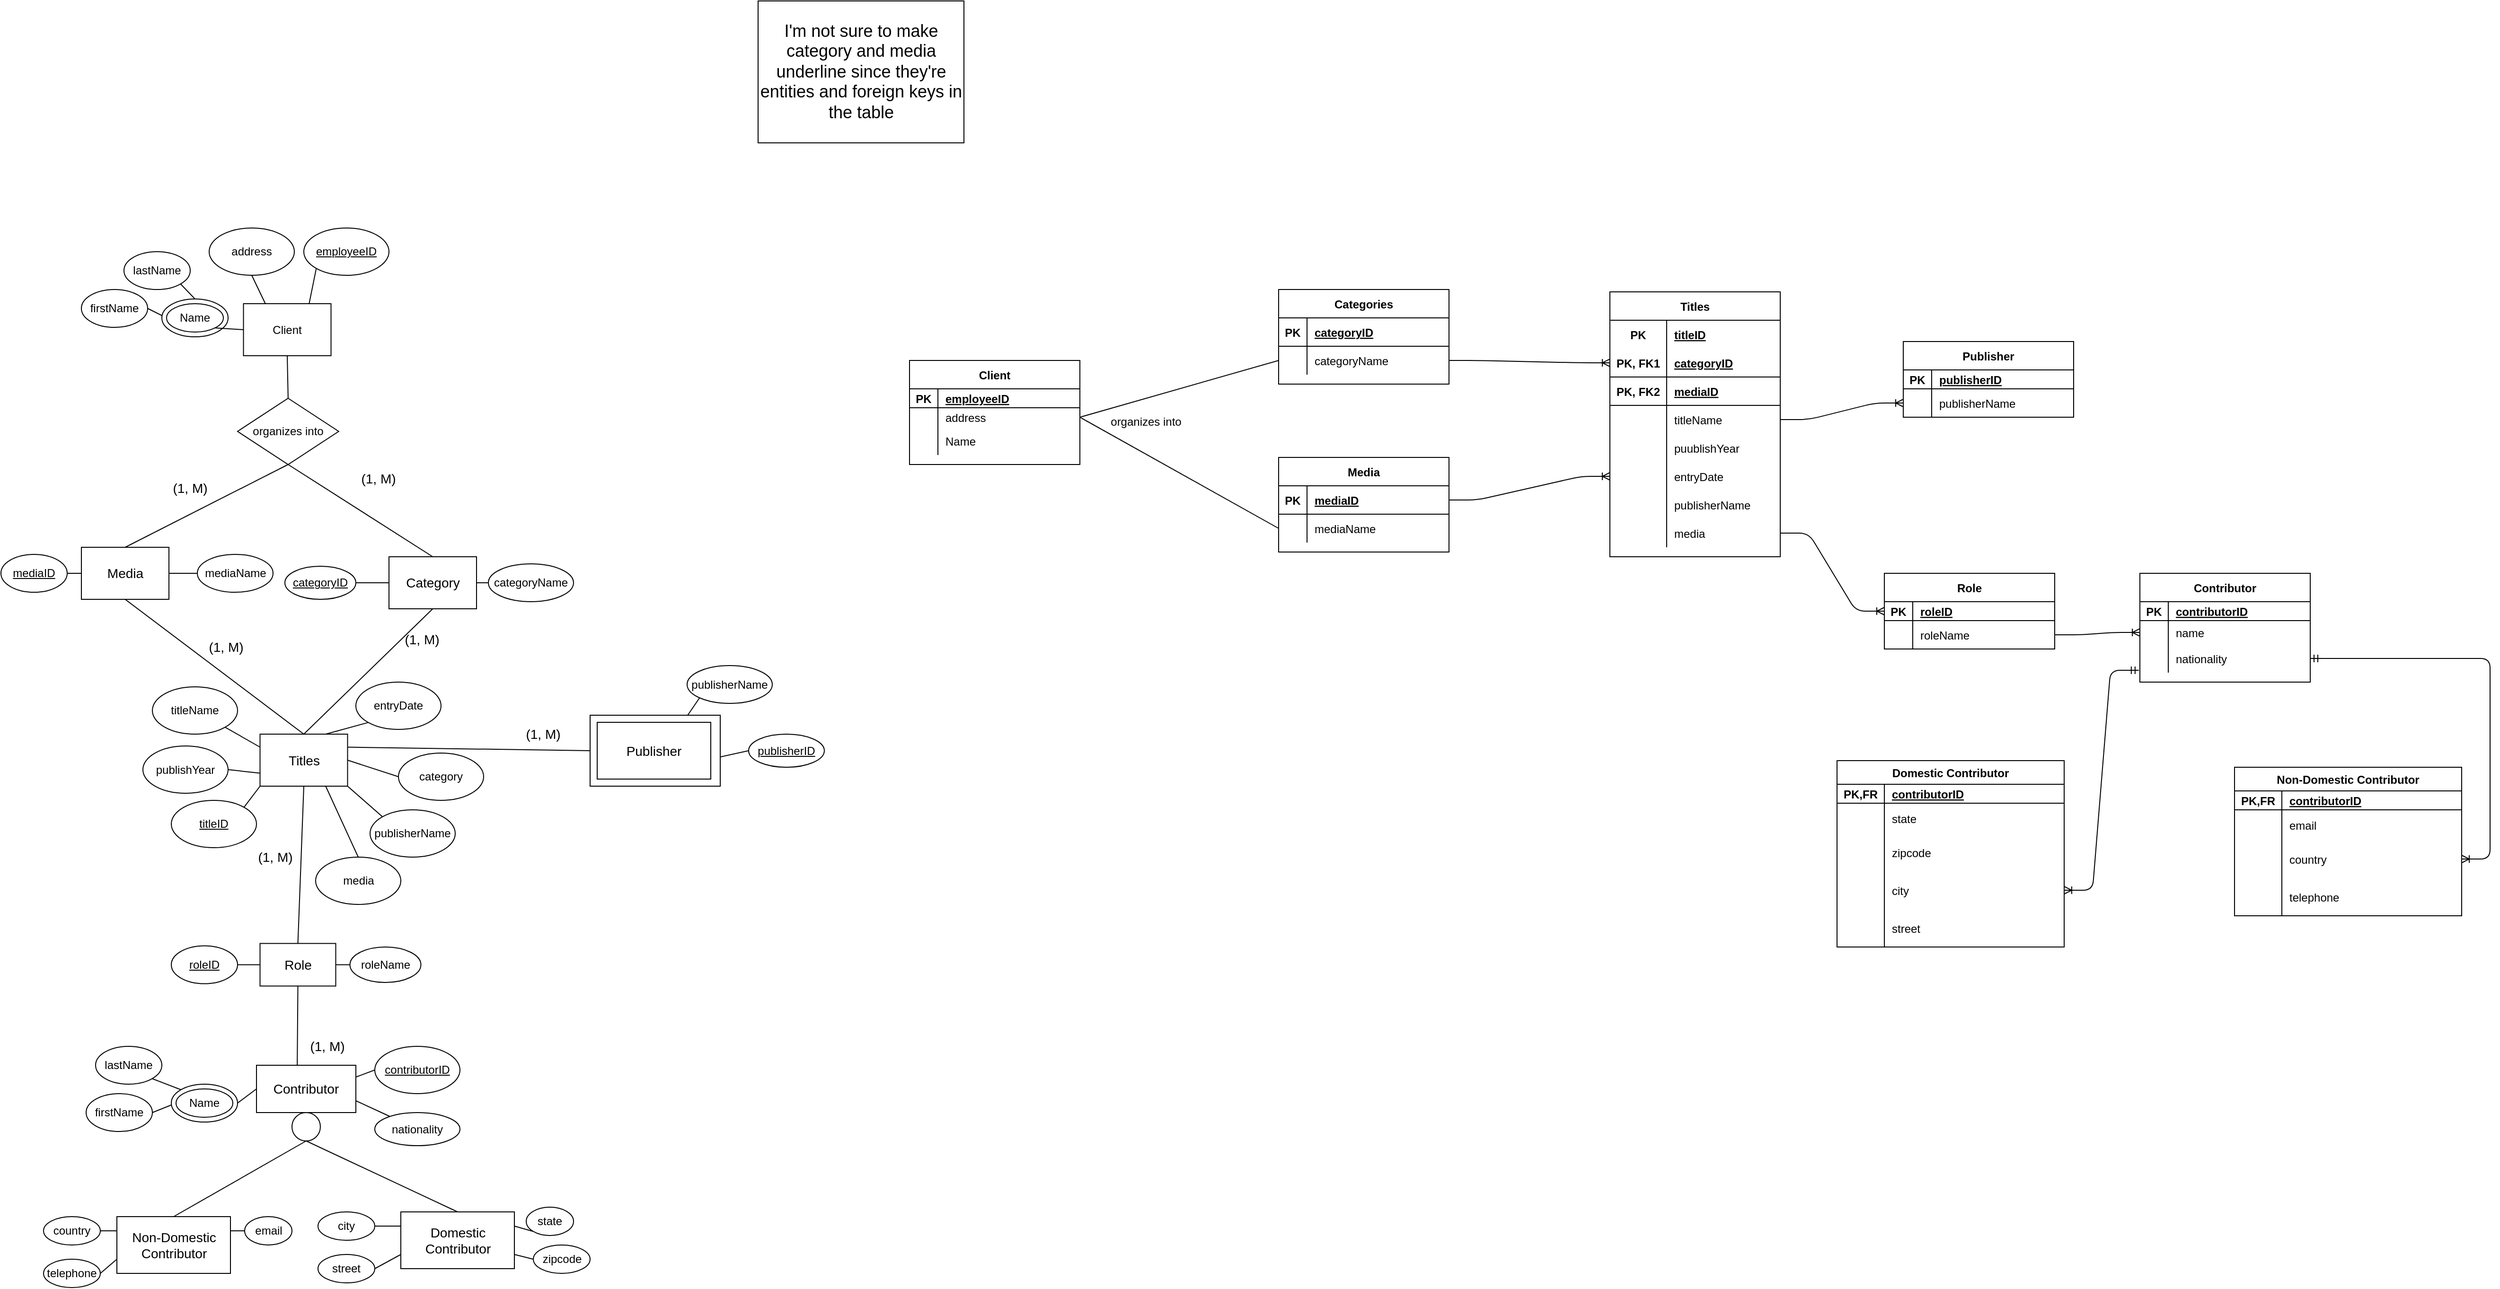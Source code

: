 <mxfile version="13.10.0" type="github">
  <diagram id="oKwaInCrn6BjiO55tSV1" name="Page-1">
    <mxGraphModel dx="2083" dy="723" grid="1" gridSize="10" guides="1" tooltips="1" connect="1" arrows="1" fold="1" page="1" pageScale="1" pageWidth="850" pageHeight="1100" math="0" shadow="0">
      <root>
        <mxCell id="0" />
        <mxCell id="1" parent="0" />
        <mxCell id="83sN6i_9JTyQKwRUd1wk-8" value="" style="rounded=0;whiteSpace=wrap;html=1;" parent="1" vertex="1">
          <mxGeometry x="62.5" y="935" width="137.5" height="75" as="geometry" />
        </mxCell>
        <mxCell id="sUqxi3b8Aqugcw71bEUu-2" value="&lt;u&gt;employeeID&lt;/u&gt;" style="ellipse;whiteSpace=wrap;html=1;" parent="1" vertex="1">
          <mxGeometry x="-240" y="420" width="90" height="50" as="geometry" />
        </mxCell>
        <mxCell id="sUqxi3b8Aqugcw71bEUu-5" value="address" style="ellipse;whiteSpace=wrap;html=1;" parent="1" vertex="1">
          <mxGeometry x="-340" y="420" width="90" height="50" as="geometry" />
        </mxCell>
        <mxCell id="sUqxi3b8Aqugcw71bEUu-18" value="" style="endArrow=none;html=1;entryX=0.5;entryY=1;entryDx=0;entryDy=0;exitX=0.25;exitY=0;exitDx=0;exitDy=0;" parent="1" source="9zW7e_5ygwajDQlWND0z-40" target="sUqxi3b8Aqugcw71bEUu-5" edge="1">
          <mxGeometry width="50" height="50" relative="1" as="geometry">
            <mxPoint x="-280" y="500" as="sourcePoint" />
            <mxPoint x="-160" y="660" as="targetPoint" />
          </mxGeometry>
        </mxCell>
        <mxCell id="sUqxi3b8Aqugcw71bEUu-19" value="" style="endArrow=none;html=1;entryX=0;entryY=1;entryDx=0;entryDy=0;exitX=0.75;exitY=0;exitDx=0;exitDy=0;" parent="1" source="9zW7e_5ygwajDQlWND0z-40" target="sUqxi3b8Aqugcw71bEUu-2" edge="1">
          <mxGeometry width="50" height="50" relative="1" as="geometry">
            <mxPoint x="-250" y="500" as="sourcePoint" />
            <mxPoint x="-160" y="660" as="targetPoint" />
          </mxGeometry>
        </mxCell>
        <mxCell id="sUqxi3b8Aqugcw71bEUu-31" value="&lt;u&gt;mediaID&lt;/u&gt;" style="ellipse;whiteSpace=wrap;html=1;" parent="1" vertex="1">
          <mxGeometry x="-560" y="765" width="70" height="40" as="geometry" />
        </mxCell>
        <mxCell id="sUqxi3b8Aqugcw71bEUu-32" value="mediaName" style="ellipse;whiteSpace=wrap;html=1;" parent="1" vertex="1">
          <mxGeometry x="-352.5" y="765" width="80" height="40" as="geometry" />
        </mxCell>
        <mxCell id="sUqxi3b8Aqugcw71bEUu-33" value="" style="endArrow=none;html=1;entryX=0;entryY=0.5;entryDx=0;entryDy=0;exitX=1;exitY=0.5;exitDx=0;exitDy=0;" parent="1" source="tSkkIRYhGloZ5XBx9pwS-1" target="sUqxi3b8Aqugcw71bEUu-32" edge="1">
          <mxGeometry width="50" height="50" relative="1" as="geometry">
            <mxPoint x="-377.5" y="785" as="sourcePoint" />
            <mxPoint x="-252.5" y="765" as="targetPoint" />
          </mxGeometry>
        </mxCell>
        <mxCell id="sUqxi3b8Aqugcw71bEUu-34" value="" style="endArrow=none;html=1;entryX=1;entryY=0.5;entryDx=0;entryDy=0;exitX=0;exitY=0.5;exitDx=0;exitDy=0;" parent="1" source="tSkkIRYhGloZ5XBx9pwS-1" target="sUqxi3b8Aqugcw71bEUu-31" edge="1">
          <mxGeometry width="50" height="50" relative="1" as="geometry">
            <mxPoint x="-457.5" y="785" as="sourcePoint" />
            <mxPoint x="-252.5" y="765" as="targetPoint" />
          </mxGeometry>
        </mxCell>
        <mxCell id="sUqxi3b8Aqugcw71bEUu-37" value="&lt;u&gt;titleID&lt;/u&gt;" style="ellipse;whiteSpace=wrap;html=1;" parent="1" vertex="1">
          <mxGeometry x="-380" y="1025" width="90" height="50" as="geometry" />
        </mxCell>
        <mxCell id="sUqxi3b8Aqugcw71bEUu-38" value="category" style="ellipse;whiteSpace=wrap;html=1;" parent="1" vertex="1">
          <mxGeometry x="-140" y="975" width="90" height="50" as="geometry" />
        </mxCell>
        <mxCell id="sUqxi3b8Aqugcw71bEUu-40" value="publishYear" style="ellipse;whiteSpace=wrap;html=1;" parent="1" vertex="1">
          <mxGeometry x="-410" y="967.5" width="90" height="50" as="geometry" />
        </mxCell>
        <mxCell id="sUqxi3b8Aqugcw71bEUu-41" value="titleName" style="ellipse;whiteSpace=wrap;html=1;" parent="1" vertex="1">
          <mxGeometry x="-400" y="905" width="90" height="50" as="geometry" />
        </mxCell>
        <mxCell id="sUqxi3b8Aqugcw71bEUu-43" value="entryDate" style="ellipse;whiteSpace=wrap;html=1;" parent="1" vertex="1">
          <mxGeometry x="-185" y="900" width="90" height="50" as="geometry" />
        </mxCell>
        <mxCell id="sUqxi3b8Aqugcw71bEUu-44" value="publisherName" style="ellipse;whiteSpace=wrap;html=1;" parent="1" vertex="1">
          <mxGeometry x="-170" y="1035" width="90" height="50" as="geometry" />
        </mxCell>
        <mxCell id="sUqxi3b8Aqugcw71bEUu-45" value="" style="endArrow=none;html=1;entryX=1;entryY=0.5;entryDx=0;entryDy=0;exitX=0;exitY=0.5;exitDx=0;exitDy=0;" parent="1" source="sUqxi3b8Aqugcw71bEUu-38" target="9zW7e_5ygwajDQlWND0z-24" edge="1">
          <mxGeometry width="50" height="50" relative="1" as="geometry">
            <mxPoint x="-130" y="935" as="sourcePoint" />
            <mxPoint x="-172.5" y="980" as="targetPoint" />
          </mxGeometry>
        </mxCell>
        <mxCell id="sUqxi3b8Aqugcw71bEUu-46" value="" style="endArrow=none;html=1;entryX=1;entryY=1;entryDx=0;entryDy=0;exitX=0;exitY=0;exitDx=0;exitDy=0;" parent="1" source="sUqxi3b8Aqugcw71bEUu-44" target="9zW7e_5ygwajDQlWND0z-24" edge="1">
          <mxGeometry width="50" height="50" relative="1" as="geometry">
            <mxPoint x="-130" y="935" as="sourcePoint" />
            <mxPoint x="-202.5" y="1010" as="targetPoint" />
          </mxGeometry>
        </mxCell>
        <mxCell id="sUqxi3b8Aqugcw71bEUu-47" value="" style="endArrow=none;html=1;entryX=0;entryY=1;entryDx=0;entryDy=0;exitX=0.75;exitY=0;exitDx=0;exitDy=0;" parent="1" source="9zW7e_5ygwajDQlWND0z-24" target="sUqxi3b8Aqugcw71bEUu-43" edge="1">
          <mxGeometry width="50" height="50" relative="1" as="geometry">
            <mxPoint x="-202.5" y="950" as="sourcePoint" />
            <mxPoint x="-80" y="885" as="targetPoint" />
          </mxGeometry>
        </mxCell>
        <mxCell id="sUqxi3b8Aqugcw71bEUu-48" value="" style="endArrow=none;html=1;entryX=1;entryY=0;entryDx=0;entryDy=0;exitX=0;exitY=1;exitDx=0;exitDy=0;" parent="1" source="9zW7e_5ygwajDQlWND0z-24" target="sUqxi3b8Aqugcw71bEUu-37" edge="1">
          <mxGeometry width="50" height="50" relative="1" as="geometry">
            <mxPoint x="-262.5" y="1010" as="sourcePoint" />
            <mxPoint x="-80" y="885" as="targetPoint" />
          </mxGeometry>
        </mxCell>
        <mxCell id="sUqxi3b8Aqugcw71bEUu-49" value="" style="endArrow=none;html=1;entryX=1;entryY=0.5;entryDx=0;entryDy=0;exitX=0;exitY=0.75;exitDx=0;exitDy=0;" parent="1" source="9zW7e_5ygwajDQlWND0z-24" target="sUqxi3b8Aqugcw71bEUu-40" edge="1">
          <mxGeometry width="50" height="50" relative="1" as="geometry">
            <mxPoint x="-292.5" y="980" as="sourcePoint" />
            <mxPoint x="-80" y="885" as="targetPoint" />
          </mxGeometry>
        </mxCell>
        <mxCell id="sUqxi3b8Aqugcw71bEUu-50" value="" style="endArrow=none;html=1;entryX=1;entryY=1;entryDx=0;entryDy=0;exitX=0;exitY=0.25;exitDx=0;exitDy=0;" parent="1" source="9zW7e_5ygwajDQlWND0z-24" target="sUqxi3b8Aqugcw71bEUu-41" edge="1">
          <mxGeometry width="50" height="50" relative="1" as="geometry">
            <mxPoint x="-292.5" y="965" as="sourcePoint" />
            <mxPoint x="-80" y="885" as="targetPoint" />
          </mxGeometry>
        </mxCell>
        <mxCell id="sUqxi3b8Aqugcw71bEUu-52" value="&lt;u&gt;contributorID&lt;/u&gt;" style="ellipse;whiteSpace=wrap;html=1;" parent="1" vertex="1">
          <mxGeometry x="-165" y="1285" width="90" height="50" as="geometry" />
        </mxCell>
        <mxCell id="sUqxi3b8Aqugcw71bEUu-55" value="nationality" style="ellipse;whiteSpace=wrap;html=1;" parent="1" vertex="1">
          <mxGeometry x="-165" y="1355" width="90" height="35" as="geometry" />
        </mxCell>
        <mxCell id="sUqxi3b8Aqugcw71bEUu-56" value="" style="endArrow=none;html=1;entryX=1;entryY=0.75;entryDx=0;entryDy=0;" parent="1" source="sUqxi3b8Aqugcw71bEUu-55" target="9zW7e_5ygwajDQlWND0z-39" edge="1">
          <mxGeometry width="50" height="50" relative="1" as="geometry">
            <mxPoint x="-380" y="1115" as="sourcePoint" />
            <mxPoint x="-177.5" y="1340" as="targetPoint" />
          </mxGeometry>
        </mxCell>
        <mxCell id="sUqxi3b8Aqugcw71bEUu-59" value="" style="endArrow=none;html=1;entryX=0;entryY=0.5;entryDx=0;entryDy=0;exitX=1;exitY=0.25;exitDx=0;exitDy=0;" parent="1" source="9zW7e_5ygwajDQlWND0z-39" target="sUqxi3b8Aqugcw71bEUu-52" edge="1">
          <mxGeometry width="50" height="50" relative="1" as="geometry">
            <mxPoint x="-177.5" y="1325" as="sourcePoint" />
            <mxPoint x="-330" y="1065" as="targetPoint" />
          </mxGeometry>
        </mxCell>
        <mxCell id="sUqxi3b8Aqugcw71bEUu-64" value="&lt;u&gt;roleID&lt;/u&gt;" style="ellipse;whiteSpace=wrap;html=1;" parent="1" vertex="1">
          <mxGeometry x="-380" y="1178.75" width="70" height="40" as="geometry" />
        </mxCell>
        <mxCell id="sUqxi3b8Aqugcw71bEUu-65" value="&lt;div&gt;roleName&lt;/div&gt;" style="ellipse;whiteSpace=wrap;html=1;" parent="1" vertex="1">
          <mxGeometry x="-191.25" y="1180" width="75" height="37.5" as="geometry" />
        </mxCell>
        <mxCell id="sUqxi3b8Aqugcw71bEUu-66" value="" style="endArrow=none;html=1;exitX=1;exitY=0.5;exitDx=0;exitDy=0;entryX=0;entryY=0.5;entryDx=0;entryDy=0;" parent="1" source="sUqxi3b8Aqugcw71bEUu-64" target="tSkkIRYhGloZ5XBx9pwS-6" edge="1">
          <mxGeometry width="50" height="50" relative="1" as="geometry">
            <mxPoint x="-121.25" y="1192.5" as="sourcePoint" />
            <mxPoint x="-291.25" y="1198.75" as="targetPoint" />
          </mxGeometry>
        </mxCell>
        <mxCell id="sUqxi3b8Aqugcw71bEUu-67" value="" style="endArrow=none;html=1;exitX=1;exitY=0.5;exitDx=0;exitDy=0;entryX=0;entryY=0.5;entryDx=0;entryDy=0;" parent="1" source="tSkkIRYhGloZ5XBx9pwS-6" target="sUqxi3b8Aqugcw71bEUu-65" edge="1">
          <mxGeometry width="50" height="50" relative="1" as="geometry">
            <mxPoint x="-211.25" y="1198.75" as="sourcePoint" />
            <mxPoint x="-71.25" y="1142.5" as="targetPoint" />
          </mxGeometry>
        </mxCell>
        <mxCell id="sUqxi3b8Aqugcw71bEUu-69" value="street" style="ellipse;whiteSpace=wrap;html=1;" parent="1" vertex="1">
          <mxGeometry x="-225" y="1505" width="60" height="30" as="geometry" />
        </mxCell>
        <mxCell id="sUqxi3b8Aqugcw71bEUu-70" value="city" style="ellipse;whiteSpace=wrap;html=1;" parent="1" vertex="1">
          <mxGeometry x="-225" y="1460" width="60" height="30" as="geometry" />
        </mxCell>
        <mxCell id="sUqxi3b8Aqugcw71bEUu-72" value="&lt;div&gt;state&lt;/div&gt;" style="ellipse;whiteSpace=wrap;html=1;" parent="1" vertex="1">
          <mxGeometry x="-5" y="1455" width="50" height="30" as="geometry" />
        </mxCell>
        <mxCell id="sUqxi3b8Aqugcw71bEUu-73" value="zipcode" style="ellipse;whiteSpace=wrap;html=1;" parent="1" vertex="1">
          <mxGeometry x="2.5" y="1495" width="60" height="30" as="geometry" />
        </mxCell>
        <mxCell id="sUqxi3b8Aqugcw71bEUu-74" value="" style="endArrow=none;html=1;entryX=1;entryY=0.75;entryDx=0;entryDy=0;exitX=0;exitY=0.5;exitDx=0;exitDy=0;" parent="1" source="sUqxi3b8Aqugcw71bEUu-73" target="9zW7e_5ygwajDQlWND0z-38" edge="1">
          <mxGeometry width="50" height="50" relative="1" as="geometry">
            <mxPoint x="235" y="1455" as="sourcePoint" />
            <mxPoint x="-25" y="1515" as="targetPoint" />
          </mxGeometry>
        </mxCell>
        <mxCell id="sUqxi3b8Aqugcw71bEUu-75" value="" style="endArrow=none;html=1;entryX=1;entryY=0.25;entryDx=0;entryDy=0;exitX=0;exitY=1;exitDx=0;exitDy=0;" parent="1" source="sUqxi3b8Aqugcw71bEUu-72" target="9zW7e_5ygwajDQlWND0z-38" edge="1">
          <mxGeometry width="50" height="50" relative="1" as="geometry">
            <mxPoint x="235" y="1455" as="sourcePoint" />
            <mxPoint x="-25" y="1485" as="targetPoint" />
          </mxGeometry>
        </mxCell>
        <mxCell id="sUqxi3b8Aqugcw71bEUu-76" value="" style="endArrow=none;html=1;entryX=1;entryY=0.5;entryDx=0;entryDy=0;exitX=0;exitY=0.75;exitDx=0;exitDy=0;" parent="1" source="9zW7e_5ygwajDQlWND0z-38" target="sUqxi3b8Aqugcw71bEUu-69" edge="1">
          <mxGeometry width="50" height="50" relative="1" as="geometry">
            <mxPoint x="-145" y="1515" as="sourcePoint" />
            <mxPoint x="285" y="1405" as="targetPoint" />
          </mxGeometry>
        </mxCell>
        <mxCell id="sUqxi3b8Aqugcw71bEUu-77" value="" style="endArrow=none;html=1;exitX=1;exitY=0.5;exitDx=0;exitDy=0;entryX=0;entryY=0.25;entryDx=0;entryDy=0;" parent="1" source="sUqxi3b8Aqugcw71bEUu-70" target="9zW7e_5ygwajDQlWND0z-38" edge="1">
          <mxGeometry width="50" height="50" relative="1" as="geometry">
            <mxPoint x="235" y="1455" as="sourcePoint" />
            <mxPoint x="-145" y="1485" as="targetPoint" />
          </mxGeometry>
        </mxCell>
        <mxCell id="sUqxi3b8Aqugcw71bEUu-80" value="publisherName" style="ellipse;whiteSpace=wrap;html=1;" parent="1" vertex="1">
          <mxGeometry x="165" y="882.5" width="90" height="40" as="geometry" />
        </mxCell>
        <mxCell id="sUqxi3b8Aqugcw71bEUu-81" value="&lt;u&gt;publisherID&lt;/u&gt;" style="ellipse;whiteSpace=wrap;html=1;" parent="1" vertex="1">
          <mxGeometry x="230" y="955" width="80" height="35" as="geometry" />
        </mxCell>
        <mxCell id="sUqxi3b8Aqugcw71bEUu-82" value="" style="endArrow=none;html=1;exitX=0.75;exitY=0;exitDx=0;exitDy=0;entryX=0;entryY=1;entryDx=0;entryDy=0;" parent="1" source="83sN6i_9JTyQKwRUd1wk-8" target="sUqxi3b8Aqugcw71bEUu-80" edge="1">
          <mxGeometry width="50" height="50" relative="1" as="geometry">
            <mxPoint x="155" y="947.5" as="sourcePoint" />
            <mxPoint x="480" y="992.5" as="targetPoint" />
          </mxGeometry>
        </mxCell>
        <mxCell id="sUqxi3b8Aqugcw71bEUu-83" value="" style="endArrow=none;html=1;exitX=0;exitY=0.5;exitDx=0;exitDy=0;entryX=1.004;entryY=0.587;entryDx=0;entryDy=0;entryPerimeter=0;" parent="1" source="sUqxi3b8Aqugcw71bEUu-81" target="83sN6i_9JTyQKwRUd1wk-8" edge="1">
          <mxGeometry width="50" height="50" relative="1" as="geometry">
            <mxPoint x="430" y="1042.5" as="sourcePoint" />
            <mxPoint x="185" y="977.5" as="targetPoint" />
          </mxGeometry>
        </mxCell>
        <mxCell id="sUqxi3b8Aqugcw71bEUu-84" value="&lt;u&gt;categoryID&lt;/u&gt;" style="ellipse;whiteSpace=wrap;html=1;" parent="1" vertex="1">
          <mxGeometry x="-260" y="777.5" width="75" height="35" as="geometry" />
        </mxCell>
        <mxCell id="sUqxi3b8Aqugcw71bEUu-85" value="categoryName" style="ellipse;whiteSpace=wrap;html=1;" parent="1" vertex="1">
          <mxGeometry x="-45" y="775" width="90" height="40" as="geometry" />
        </mxCell>
        <mxCell id="sUqxi3b8Aqugcw71bEUu-86" value="" style="endArrow=none;html=1;entryX=0;entryY=0.5;entryDx=0;entryDy=0;exitX=1;exitY=0.5;exitDx=0;exitDy=0;" parent="1" source="tSkkIRYhGloZ5XBx9pwS-2" target="sUqxi3b8Aqugcw71bEUu-85" edge="1">
          <mxGeometry width="50" height="50" relative="1" as="geometry">
            <mxPoint x="-65" y="795" as="sourcePoint" />
            <mxPoint x="-50" y="665" as="targetPoint" />
          </mxGeometry>
        </mxCell>
        <mxCell id="sUqxi3b8Aqugcw71bEUu-87" value="" style="endArrow=none;html=1;entryX=0;entryY=0.5;entryDx=0;entryDy=0;exitX=1;exitY=0.5;exitDx=0;exitDy=0;" parent="1" source="sUqxi3b8Aqugcw71bEUu-84" target="tSkkIRYhGloZ5XBx9pwS-2" edge="1">
          <mxGeometry width="50" height="50" relative="1" as="geometry">
            <mxPoint x="-170" y="763" as="sourcePoint" />
            <mxPoint x="-160" y="795" as="targetPoint" />
          </mxGeometry>
        </mxCell>
        <mxCell id="YFgNEAuhbHy6hyC9nH0_-6" value="firstName" style="ellipse;whiteSpace=wrap;html=1;" parent="1" vertex="1">
          <mxGeometry x="-475" y="485" width="70" height="40" as="geometry" />
        </mxCell>
        <mxCell id="YFgNEAuhbHy6hyC9nH0_-7" value="&lt;div&gt;lastName&lt;/div&gt;" style="ellipse;whiteSpace=wrap;html=1;" parent="1" vertex="1">
          <mxGeometry x="-430" y="445" width="70" height="40" as="geometry" />
        </mxCell>
        <mxCell id="9zW7e_5ygwajDQlWND0z-7" value="" style="endArrow=none;html=1;entryX=0.5;entryY=0;entryDx=0;entryDy=0;exitX=0.5;exitY=1;exitDx=0;exitDy=0;" parent="1" source="vIp59lIwAwO6PbV3rmus-2" target="tSkkIRYhGloZ5XBx9pwS-2" edge="1">
          <mxGeometry width="50" height="50" relative="1" as="geometry">
            <mxPoint x="-270" y="680" as="sourcePoint" />
            <mxPoint x="-112.5" y="765" as="targetPoint" />
          </mxGeometry>
        </mxCell>
        <mxCell id="YFgNEAuhbHy6hyC9nH0_-8" value="" style="endArrow=none;html=1;exitX=1;exitY=1;exitDx=0;exitDy=0;entryX=0.5;entryY=0;entryDx=0;entryDy=0;" parent="1" source="YFgNEAuhbHy6hyC9nH0_-7" target="YFgNEAuhbHy6hyC9nH0_-10" edge="1">
          <mxGeometry width="50" height="50" relative="1" as="geometry">
            <mxPoint x="-425" y="215" as="sourcePoint" />
            <mxPoint x="-375" y="165" as="targetPoint" />
          </mxGeometry>
        </mxCell>
        <mxCell id="YFgNEAuhbHy6hyC9nH0_-9" value="" style="endArrow=none;html=1;entryX=1;entryY=0.5;entryDx=0;entryDy=0;exitX=0;exitY=0.5;exitDx=0;exitDy=0;" parent="1" source="YFgNEAuhbHy6hyC9nH0_-11" target="YFgNEAuhbHy6hyC9nH0_-6" edge="1">
          <mxGeometry width="50" height="50" relative="1" as="geometry">
            <mxPoint x="-425" y="215" as="sourcePoint" />
            <mxPoint x="-375" y="165" as="targetPoint" />
          </mxGeometry>
        </mxCell>
        <mxCell id="YFgNEAuhbHy6hyC9nH0_-10" value="" style="ellipse;whiteSpace=wrap;html=1;" parent="1" vertex="1">
          <mxGeometry x="-390" y="495" width="70" height="40" as="geometry" />
        </mxCell>
        <mxCell id="YFgNEAuhbHy6hyC9nH0_-11" value="Name" style="ellipse;whiteSpace=wrap;html=1;" parent="1" vertex="1">
          <mxGeometry x="-385" y="500" width="60" height="30" as="geometry" />
        </mxCell>
        <mxCell id="YFgNEAuhbHy6hyC9nH0_-13" value="" style="endArrow=none;html=1;entryX=0;entryY=0.5;entryDx=0;entryDy=0;exitX=1;exitY=1;exitDx=0;exitDy=0;" parent="1" source="YFgNEAuhbHy6hyC9nH0_-11" target="9zW7e_5ygwajDQlWND0z-40" edge="1">
          <mxGeometry width="50" height="50" relative="1" as="geometry">
            <mxPoint x="-35" y="660" as="sourcePoint" />
            <mxPoint x="-310" y="545" as="targetPoint" />
          </mxGeometry>
        </mxCell>
        <mxCell id="YFgNEAuhbHy6hyC9nH0_-14" value="firstName" style="ellipse;whiteSpace=wrap;html=1;" parent="1" vertex="1">
          <mxGeometry x="-470" y="1335" width="70" height="40" as="geometry" />
        </mxCell>
        <mxCell id="YFgNEAuhbHy6hyC9nH0_-15" value="&lt;div&gt;lastName&lt;/div&gt;" style="ellipse;whiteSpace=wrap;html=1;" parent="1" vertex="1">
          <mxGeometry x="-460" y="1285" width="70" height="40" as="geometry" />
        </mxCell>
        <mxCell id="YFgNEAuhbHy6hyC9nH0_-16" value="" style="endArrow=none;html=1;exitX=1;exitY=1;exitDx=0;exitDy=0;entryX=0;entryY=0;entryDx=0;entryDy=0;" parent="1" source="YFgNEAuhbHy6hyC9nH0_-15" target="YFgNEAuhbHy6hyC9nH0_-18" edge="1">
          <mxGeometry width="50" height="50" relative="1" as="geometry">
            <mxPoint x="-415" y="1025" as="sourcePoint" />
            <mxPoint x="-365" y="975" as="targetPoint" />
          </mxGeometry>
        </mxCell>
        <mxCell id="YFgNEAuhbHy6hyC9nH0_-17" value="" style="endArrow=none;html=1;entryX=1;entryY=0.5;entryDx=0;entryDy=0;exitX=0;exitY=0.5;exitDx=0;exitDy=0;" parent="1" source="YFgNEAuhbHy6hyC9nH0_-19" target="YFgNEAuhbHy6hyC9nH0_-14" edge="1">
          <mxGeometry width="50" height="50" relative="1" as="geometry">
            <mxPoint x="-415" y="1025" as="sourcePoint" />
            <mxPoint x="-365" y="975" as="targetPoint" />
          </mxGeometry>
        </mxCell>
        <mxCell id="YFgNEAuhbHy6hyC9nH0_-18" value="" style="ellipse;whiteSpace=wrap;html=1;" parent="1" vertex="1">
          <mxGeometry x="-380" y="1325" width="70" height="40" as="geometry" />
        </mxCell>
        <mxCell id="YFgNEAuhbHy6hyC9nH0_-19" value="Name" style="ellipse;whiteSpace=wrap;html=1;" parent="1" vertex="1">
          <mxGeometry x="-375" y="1330" width="60" height="30" as="geometry" />
        </mxCell>
        <mxCell id="YFgNEAuhbHy6hyC9nH0_-20" value="" style="endArrow=none;html=1;exitX=1;exitY=0.5;exitDx=0;exitDy=0;entryX=0;entryY=0.5;entryDx=0;entryDy=0;" parent="1" source="YFgNEAuhbHy6hyC9nH0_-18" target="9zW7e_5ygwajDQlWND0z-39" edge="1">
          <mxGeometry width="50" height="50" relative="1" as="geometry">
            <mxPoint x="-160" y="1365" as="sourcePoint" />
            <mxPoint x="-297.5" y="1340" as="targetPoint" />
          </mxGeometry>
        </mxCell>
        <mxCell id="9zW7e_5ygwajDQlWND0z-9" value="telephone" style="ellipse;whiteSpace=wrap;html=1;" parent="1" vertex="1">
          <mxGeometry x="-515" y="1510" width="60" height="30" as="geometry" />
        </mxCell>
        <mxCell id="9zW7e_5ygwajDQlWND0z-10" value="country" style="ellipse;whiteSpace=wrap;html=1;" parent="1" vertex="1">
          <mxGeometry x="-515" y="1465" width="60" height="30" as="geometry" />
        </mxCell>
        <mxCell id="9zW7e_5ygwajDQlWND0z-11" value="email" style="ellipse;whiteSpace=wrap;html=1;" parent="1" vertex="1">
          <mxGeometry x="-302.5" y="1465" width="50" height="30" as="geometry" />
        </mxCell>
        <mxCell id="9zW7e_5ygwajDQlWND0z-12" value="" style="endArrow=none;html=1;entryX=1;entryY=0.25;entryDx=0;entryDy=0;exitX=0;exitY=0.5;exitDx=0;exitDy=0;" parent="1" source="9zW7e_5ygwajDQlWND0z-11" target="9zW7e_5ygwajDQlWND0z-36" edge="1">
          <mxGeometry width="50" height="50" relative="1" as="geometry">
            <mxPoint x="-55" y="1460" as="sourcePoint" />
            <mxPoint x="-315.0" y="1490" as="targetPoint" />
          </mxGeometry>
        </mxCell>
        <mxCell id="9zW7e_5ygwajDQlWND0z-13" value="" style="endArrow=none;html=1;entryX=1;entryY=0.5;entryDx=0;entryDy=0;exitX=0;exitY=0.75;exitDx=0;exitDy=0;" parent="1" source="9zW7e_5ygwajDQlWND0z-36" target="9zW7e_5ygwajDQlWND0z-9" edge="1">
          <mxGeometry width="50" height="50" relative="1" as="geometry">
            <mxPoint x="-435.0" y="1520" as="sourcePoint" />
            <mxPoint x="-5" y="1410" as="targetPoint" />
          </mxGeometry>
        </mxCell>
        <mxCell id="9zW7e_5ygwajDQlWND0z-14" value="" style="endArrow=none;html=1;exitX=1;exitY=0.5;exitDx=0;exitDy=0;entryX=0;entryY=0.25;entryDx=0;entryDy=0;" parent="1" source="9zW7e_5ygwajDQlWND0z-10" target="9zW7e_5ygwajDQlWND0z-36" edge="1">
          <mxGeometry width="50" height="50" relative="1" as="geometry">
            <mxPoint x="-55" y="1460" as="sourcePoint" />
            <mxPoint x="-435.0" y="1490" as="targetPoint" />
          </mxGeometry>
        </mxCell>
        <mxCell id="9zW7e_5ygwajDQlWND0z-15" value="media" style="ellipse;whiteSpace=wrap;html=1;" parent="1" vertex="1">
          <mxGeometry x="-227.5" y="1085" width="90" height="50" as="geometry" />
        </mxCell>
        <mxCell id="9zW7e_5ygwajDQlWND0z-16" value="" style="endArrow=none;html=1;entryX=0.5;entryY=0;entryDx=0;entryDy=0;exitX=0.75;exitY=1;exitDx=0;exitDy=0;" parent="1" source="9zW7e_5ygwajDQlWND0z-24" target="9zW7e_5ygwajDQlWND0z-15" edge="1">
          <mxGeometry width="50" height="50" relative="1" as="geometry">
            <mxPoint x="-232.5" y="950" as="sourcePoint" />
            <mxPoint x="-275" y="955" as="targetPoint" />
          </mxGeometry>
        </mxCell>
        <mxCell id="9zW7e_5ygwajDQlWND0z-17" value="" style="endArrow=none;html=1;entryX=0.5;entryY=1;entryDx=0;entryDy=0;exitX=0.5;exitY=0;exitDx=0;exitDy=0;" parent="1" source="9zW7e_5ygwajDQlWND0z-36" target="9zW7e_5ygwajDQlWND0z-29" edge="1">
          <mxGeometry width="50" height="50" relative="1" as="geometry">
            <mxPoint x="-375.0" y="1515" as="sourcePoint" />
            <mxPoint x="-160" y="1350" as="targetPoint" />
          </mxGeometry>
        </mxCell>
        <mxCell id="9zW7e_5ygwajDQlWND0z-18" value="" style="endArrow=none;html=1;entryX=0.5;entryY=1;entryDx=0;entryDy=0;exitX=0.5;exitY=0;exitDx=0;exitDy=0;" parent="1" source="9zW7e_5ygwajDQlWND0z-38" target="9zW7e_5ygwajDQlWND0z-29" edge="1">
          <mxGeometry width="50" height="50" relative="1" as="geometry">
            <mxPoint x="-85" y="1510" as="sourcePoint" />
            <mxPoint x="-220" y="1365" as="targetPoint" />
          </mxGeometry>
        </mxCell>
        <mxCell id="9zW7e_5ygwajDQlWND0z-19" value="" style="endArrow=none;html=1;entryX=0.5;entryY=1;entryDx=0;entryDy=0;exitX=0.5;exitY=0;exitDx=0;exitDy=0;" parent="1" source="tSkkIRYhGloZ5XBx9pwS-6" target="9zW7e_5ygwajDQlWND0z-24" edge="1">
          <mxGeometry width="50" height="50" relative="1" as="geometry">
            <mxPoint x="-250" y="1176" as="sourcePoint" />
            <mxPoint x="-232.5" y="1010" as="targetPoint" />
          </mxGeometry>
        </mxCell>
        <mxCell id="9zW7e_5ygwajDQlWND0z-20" value="" style="endArrow=none;html=1;entryX=0.5;entryY=1;entryDx=0;entryDy=0;exitX=0.41;exitY=0.04;exitDx=0;exitDy=0;exitPerimeter=0;" parent="1" source="9zW7e_5ygwajDQlWND0z-39" target="tSkkIRYhGloZ5XBx9pwS-6" edge="1">
          <mxGeometry width="50" height="50" relative="1" as="geometry">
            <mxPoint x="-240" y="1355" as="sourcePoint" />
            <mxPoint x="-251.25" y="1222.5" as="targetPoint" />
          </mxGeometry>
        </mxCell>
        <mxCell id="9zW7e_5ygwajDQlWND0z-21" value="" style="endArrow=none;html=1;entryX=0.5;entryY=1;entryDx=0;entryDy=0;exitX=0.5;exitY=0;exitDx=0;exitDy=0;" parent="1" source="9zW7e_5ygwajDQlWND0z-24" target="tSkkIRYhGloZ5XBx9pwS-2" edge="1">
          <mxGeometry width="50" height="50" relative="1" as="geometry">
            <mxPoint x="-262.5" y="950" as="sourcePoint" />
            <mxPoint x="-112.5" y="825" as="targetPoint" />
          </mxGeometry>
        </mxCell>
        <mxCell id="9zW7e_5ygwajDQlWND0z-23" value="&lt;font style=&quot;font-size: 14px&quot;&gt;Publisher&lt;/font&gt;" style="rounded=0;whiteSpace=wrap;html=1;" parent="1" vertex="1">
          <mxGeometry x="70" y="942.5" width="120" height="60" as="geometry" />
        </mxCell>
        <mxCell id="9zW7e_5ygwajDQlWND0z-24" value="&lt;font style=&quot;font-size: 14px&quot;&gt;Titles&lt;/font&gt;" style="rounded=0;whiteSpace=wrap;html=1;" parent="1" vertex="1">
          <mxGeometry x="-286.25" y="955" width="92.5" height="55" as="geometry" />
        </mxCell>
        <mxCell id="9zW7e_5ygwajDQlWND0z-29" value="" style="ellipse;whiteSpace=wrap;html=1;aspect=fixed;" parent="1" vertex="1">
          <mxGeometry x="-252.5" y="1355" width="30" height="30" as="geometry" />
        </mxCell>
        <mxCell id="9zW7e_5ygwajDQlWND0z-30" value="" style="endArrow=none;html=1;entryX=0.5;entryY=1;entryDx=0;entryDy=0;exitX=0.5;exitY=0;exitDx=0;exitDy=0;" parent="1" source="9zW7e_5ygwajDQlWND0z-29" target="9zW7e_5ygwajDQlWND0z-39" edge="1">
          <mxGeometry width="50" height="50" relative="1" as="geometry">
            <mxPoint x="-67.5" y="1365" as="sourcePoint" />
            <mxPoint x="-237.5" y="1355" as="targetPoint" />
          </mxGeometry>
        </mxCell>
        <mxCell id="9zW7e_5ygwajDQlWND0z-31" value="&lt;font style=&quot;font-size: 14px&quot;&gt;(1, M)&lt;/font&gt;" style="text;html=1;strokeColor=none;fillColor=none;align=center;verticalAlign=middle;whiteSpace=wrap;rounded=0;" parent="1" vertex="1">
          <mxGeometry x="-265" y="1265" width="100" height="40" as="geometry" />
        </mxCell>
        <mxCell id="9zW7e_5ygwajDQlWND0z-32" value="&lt;font style=&quot;font-size: 14px&quot;&gt;(1, M)&lt;/font&gt;" style="text;html=1;strokeColor=none;fillColor=none;align=center;verticalAlign=middle;whiteSpace=wrap;rounded=0;" parent="1" vertex="1">
          <mxGeometry x="-320" y="1065" width="100" height="40" as="geometry" />
        </mxCell>
        <mxCell id="9zW7e_5ygwajDQlWND0z-33" value="&lt;font style=&quot;font-size: 14px&quot;&gt;(1, M)&lt;/font&gt;" style="text;html=1;strokeColor=none;fillColor=none;align=center;verticalAlign=middle;whiteSpace=wrap;rounded=0;" parent="1" vertex="1">
          <mxGeometry x="-165" y="835" width="100" height="40" as="geometry" />
        </mxCell>
        <mxCell id="9zW7e_5ygwajDQlWND0z-34" value="" style="endArrow=none;html=1;exitX=1;exitY=0.25;exitDx=0;exitDy=0;entryX=0;entryY=0.5;entryDx=0;entryDy=0;" parent="1" source="9zW7e_5ygwajDQlWND0z-24" target="83sN6i_9JTyQKwRUd1wk-8" edge="1">
          <mxGeometry width="50" height="50" relative="1" as="geometry">
            <mxPoint x="-230" y="1175" as="sourcePoint" />
            <mxPoint x="60" y="983" as="targetPoint" />
          </mxGeometry>
        </mxCell>
        <mxCell id="9zW7e_5ygwajDQlWND0z-35" value="&lt;font style=&quot;font-size: 14px&quot;&gt;(1, M)&lt;/font&gt;" style="text;html=1;strokeColor=none;fillColor=none;align=center;verticalAlign=middle;whiteSpace=wrap;rounded=0;" parent="1" vertex="1">
          <mxGeometry x="-37.5" y="935" width="100" height="40" as="geometry" />
        </mxCell>
        <mxCell id="9zW7e_5ygwajDQlWND0z-36" value="&lt;font style=&quot;font-size: 14px&quot;&gt;Non-Domestic Contributor&lt;/font&gt;" style="rounded=0;whiteSpace=wrap;html=1;" parent="1" vertex="1">
          <mxGeometry x="-437.5" y="1465" width="120" height="60" as="geometry" />
        </mxCell>
        <mxCell id="9zW7e_5ygwajDQlWND0z-38" value="&lt;font style=&quot;font-size: 14px&quot;&gt;Domestic Contributor&lt;/font&gt;" style="rounded=0;whiteSpace=wrap;html=1;" parent="1" vertex="1">
          <mxGeometry x="-137.5" y="1460" width="120" height="60" as="geometry" />
        </mxCell>
        <mxCell id="9zW7e_5ygwajDQlWND0z-39" value="&lt;font style=&quot;font-size: 14px&quot;&gt;Contributor&lt;/font&gt;" style="rounded=0;whiteSpace=wrap;html=1;" parent="1" vertex="1">
          <mxGeometry x="-290" y="1305" width="105" height="50" as="geometry" />
        </mxCell>
        <mxCell id="9zW7e_5ygwajDQlWND0z-40" value="Client" style="rounded=0;whiteSpace=wrap;html=1;" parent="1" vertex="1">
          <mxGeometry x="-303.75" y="500" width="92.5" height="55" as="geometry" />
        </mxCell>
        <mxCell id="83sN6i_9JTyQKwRUd1wk-2" value="&lt;font style=&quot;font-size: 14px&quot;&gt;(1, M)&lt;/font&gt;" style="text;html=1;strokeColor=none;fillColor=none;align=center;verticalAlign=middle;whiteSpace=wrap;rounded=0;" parent="1" vertex="1">
          <mxGeometry x="-211.25" y="670" width="100" height="30" as="geometry" />
        </mxCell>
        <mxCell id="83sN6i_9JTyQKwRUd1wk-6" value="" style="endArrow=none;html=1;entryX=0.5;entryY=0;entryDx=0;entryDy=0;exitX=0.5;exitY=1;exitDx=0;exitDy=0;" parent="1" source="tSkkIRYhGloZ5XBx9pwS-1" target="9zW7e_5ygwajDQlWND0z-24" edge="1">
          <mxGeometry width="50" height="50" relative="1" as="geometry">
            <mxPoint x="-417.5" y="810" as="sourcePoint" />
            <mxPoint x="-320" y="845" as="targetPoint" />
          </mxGeometry>
        </mxCell>
        <mxCell id="83sN6i_9JTyQKwRUd1wk-7" value="&lt;font style=&quot;font-size: 14px&quot;&gt;(1, M)&lt;/font&gt;" style="text;html=1;strokeColor=none;fillColor=none;align=center;verticalAlign=middle;whiteSpace=wrap;rounded=0;" parent="1" vertex="1">
          <mxGeometry x="-372.5" y="842.5" width="100" height="40" as="geometry" />
        </mxCell>
        <mxCell id="vIp59lIwAwO6PbV3rmus-1" value="" style="endArrow=none;html=1;entryX=0.5;entryY=0;entryDx=0;entryDy=0;exitX=0.5;exitY=1;exitDx=0;exitDy=0;" parent="1" source="vIp59lIwAwO6PbV3rmus-2" target="tSkkIRYhGloZ5XBx9pwS-1" edge="1">
          <mxGeometry width="50" height="50" relative="1" as="geometry">
            <mxPoint x="-270" y="680" as="sourcePoint" />
            <mxPoint x="-417.5" y="760" as="targetPoint" />
          </mxGeometry>
        </mxCell>
        <mxCell id="vIp59lIwAwO6PbV3rmus-2" value="organizes into" style="rhombus;whiteSpace=wrap;html=1;" parent="1" vertex="1">
          <mxGeometry x="-310" y="600" width="106.87" height="70" as="geometry" />
        </mxCell>
        <mxCell id="vIp59lIwAwO6PbV3rmus-3" value="" style="endArrow=none;html=1;exitX=0.5;exitY=0;exitDx=0;exitDy=0;entryX=0.5;entryY=1;entryDx=0;entryDy=0;" parent="1" source="vIp59lIwAwO6PbV3rmus-2" target="9zW7e_5ygwajDQlWND0z-40" edge="1">
          <mxGeometry width="50" height="50" relative="1" as="geometry">
            <mxPoint x="-235" y="620" as="sourcePoint" />
            <mxPoint x="-185" y="570" as="targetPoint" />
          </mxGeometry>
        </mxCell>
        <mxCell id="vIp59lIwAwO6PbV3rmus-4" value="&lt;font style=&quot;font-size: 14px&quot;&gt;(1, M)&lt;/font&gt;" style="text;html=1;strokeColor=none;fillColor=none;align=center;verticalAlign=middle;whiteSpace=wrap;rounded=0;" parent="1" vertex="1">
          <mxGeometry x="-410" y="680" width="100" height="30" as="geometry" />
        </mxCell>
        <mxCell id="tSkkIRYhGloZ5XBx9pwS-1" value="&lt;font style=&quot;font-size: 14px&quot;&gt;Media&lt;/font&gt;" style="rounded=0;whiteSpace=wrap;html=1;" parent="1" vertex="1">
          <mxGeometry x="-475" y="757.5" width="92.5" height="55" as="geometry" />
        </mxCell>
        <mxCell id="tSkkIRYhGloZ5XBx9pwS-2" value="&lt;font style=&quot;font-size: 14px&quot;&gt;Category&lt;/font&gt;" style="rounded=0;whiteSpace=wrap;html=1;" parent="1" vertex="1">
          <mxGeometry x="-150" y="767.5" width="92.5" height="55" as="geometry" />
        </mxCell>
        <mxCell id="tSkkIRYhGloZ5XBx9pwS-6" value="&lt;font style=&quot;font-size: 14px&quot;&gt;Role&lt;/font&gt;" style="rounded=0;whiteSpace=wrap;html=1;" parent="1" vertex="1">
          <mxGeometry x="-286.25" y="1176.25" width="80" height="45" as="geometry" />
        </mxCell>
        <mxCell id="tSkkIRYhGloZ5XBx9pwS-7" value="Client" style="shape=table;startSize=30;container=1;collapsible=1;childLayout=tableLayout;fixedRows=1;rowLines=0;fontStyle=1;align=center;resizeLast=1;" parent="1" vertex="1">
          <mxGeometry x="400" y="560" width="180" height="110" as="geometry" />
        </mxCell>
        <mxCell id="tSkkIRYhGloZ5XBx9pwS-8" value="" style="shape=partialRectangle;collapsible=0;dropTarget=0;pointerEvents=0;fillColor=none;top=0;left=0;bottom=1;right=0;points=[[0,0.5],[1,0.5]];portConstraint=eastwest;" parent="tSkkIRYhGloZ5XBx9pwS-7" vertex="1">
          <mxGeometry y="30" width="180" height="20" as="geometry" />
        </mxCell>
        <mxCell id="tSkkIRYhGloZ5XBx9pwS-9" value="PK" style="shape=partialRectangle;connectable=0;fillColor=none;top=0;left=0;bottom=0;right=0;fontStyle=1;overflow=hidden;" parent="tSkkIRYhGloZ5XBx9pwS-8" vertex="1">
          <mxGeometry width="30" height="20" as="geometry" />
        </mxCell>
        <mxCell id="tSkkIRYhGloZ5XBx9pwS-10" value="employeeID" style="shape=partialRectangle;connectable=0;fillColor=none;top=0;left=0;bottom=0;right=0;align=left;spacingLeft=6;fontStyle=5;overflow=hidden;" parent="tSkkIRYhGloZ5XBx9pwS-8" vertex="1">
          <mxGeometry x="30" width="150" height="20" as="geometry" />
        </mxCell>
        <mxCell id="tSkkIRYhGloZ5XBx9pwS-11" value="" style="shape=partialRectangle;collapsible=0;dropTarget=0;pointerEvents=0;fillColor=none;top=0;left=0;bottom=0;right=0;points=[[0,0.5],[1,0.5]];portConstraint=eastwest;" parent="tSkkIRYhGloZ5XBx9pwS-7" vertex="1">
          <mxGeometry y="50" width="180" height="20" as="geometry" />
        </mxCell>
        <mxCell id="tSkkIRYhGloZ5XBx9pwS-12" value="" style="shape=partialRectangle;connectable=0;fillColor=none;top=0;left=0;bottom=0;right=0;editable=1;overflow=hidden;" parent="tSkkIRYhGloZ5XBx9pwS-11" vertex="1">
          <mxGeometry width="30" height="20" as="geometry" />
        </mxCell>
        <mxCell id="tSkkIRYhGloZ5XBx9pwS-13" value="address" style="shape=partialRectangle;connectable=0;fillColor=none;top=0;left=0;bottom=0;right=0;align=left;spacingLeft=6;overflow=hidden;" parent="tSkkIRYhGloZ5XBx9pwS-11" vertex="1">
          <mxGeometry x="30" width="150" height="20" as="geometry" />
        </mxCell>
        <mxCell id="tSkkIRYhGloZ5XBx9pwS-14" value="" style="shape=partialRectangle;collapsible=0;dropTarget=0;pointerEvents=0;fillColor=none;top=0;left=0;bottom=0;right=0;points=[[0,0.5],[1,0.5]];portConstraint=eastwest;" parent="tSkkIRYhGloZ5XBx9pwS-7" vertex="1">
          <mxGeometry y="70" width="180" height="30" as="geometry" />
        </mxCell>
        <mxCell id="tSkkIRYhGloZ5XBx9pwS-15" value="" style="shape=partialRectangle;connectable=0;fillColor=none;top=0;left=0;bottom=0;right=0;editable=1;overflow=hidden;" parent="tSkkIRYhGloZ5XBx9pwS-14" vertex="1">
          <mxGeometry width="30" height="30" as="geometry" />
        </mxCell>
        <mxCell id="tSkkIRYhGloZ5XBx9pwS-16" value="Name" style="shape=partialRectangle;connectable=0;fillColor=none;top=0;left=0;bottom=0;right=0;align=left;spacingLeft=6;overflow=hidden;" parent="tSkkIRYhGloZ5XBx9pwS-14" vertex="1">
          <mxGeometry x="30" width="150" height="30" as="geometry" />
        </mxCell>
        <mxCell id="tSkkIRYhGloZ5XBx9pwS-20" value="Media" style="shape=table;startSize=30;container=1;collapsible=1;childLayout=tableLayout;fixedRows=1;rowLines=0;fontStyle=1;align=center;resizeLast=1;" parent="1" vertex="1">
          <mxGeometry x="790" y="662.5" width="180" height="100" as="geometry" />
        </mxCell>
        <mxCell id="tSkkIRYhGloZ5XBx9pwS-21" value="" style="shape=partialRectangle;collapsible=0;dropTarget=0;pointerEvents=0;fillColor=none;top=0;left=0;bottom=1;right=0;points=[[0,0.5],[1,0.5]];portConstraint=eastwest;" parent="tSkkIRYhGloZ5XBx9pwS-20" vertex="1">
          <mxGeometry y="30" width="180" height="30" as="geometry" />
        </mxCell>
        <mxCell id="tSkkIRYhGloZ5XBx9pwS-22" value="PK" style="shape=partialRectangle;connectable=0;fillColor=none;top=0;left=0;bottom=0;right=0;fontStyle=1;overflow=hidden;" parent="tSkkIRYhGloZ5XBx9pwS-21" vertex="1">
          <mxGeometry width="30" height="30" as="geometry" />
        </mxCell>
        <mxCell id="tSkkIRYhGloZ5XBx9pwS-23" value="mediaID" style="shape=partialRectangle;connectable=0;fillColor=none;top=0;left=0;bottom=0;right=0;align=left;spacingLeft=6;fontStyle=5;overflow=hidden;" parent="tSkkIRYhGloZ5XBx9pwS-21" vertex="1">
          <mxGeometry x="30" width="150" height="30" as="geometry" />
        </mxCell>
        <mxCell id="tSkkIRYhGloZ5XBx9pwS-24" value="" style="shape=partialRectangle;collapsible=0;dropTarget=0;pointerEvents=0;fillColor=none;top=0;left=0;bottom=0;right=0;points=[[0,0.5],[1,0.5]];portConstraint=eastwest;" parent="tSkkIRYhGloZ5XBx9pwS-20" vertex="1">
          <mxGeometry y="60" width="180" height="30" as="geometry" />
        </mxCell>
        <mxCell id="tSkkIRYhGloZ5XBx9pwS-25" value="" style="shape=partialRectangle;connectable=0;fillColor=none;top=0;left=0;bottom=0;right=0;editable=1;overflow=hidden;" parent="tSkkIRYhGloZ5XBx9pwS-24" vertex="1">
          <mxGeometry width="30" height="30" as="geometry" />
        </mxCell>
        <mxCell id="tSkkIRYhGloZ5XBx9pwS-26" value="mediaName" style="shape=partialRectangle;connectable=0;fillColor=none;top=0;left=0;bottom=0;right=0;align=left;spacingLeft=6;overflow=hidden;" parent="tSkkIRYhGloZ5XBx9pwS-24" vertex="1">
          <mxGeometry x="30" width="150" height="30" as="geometry" />
        </mxCell>
        <mxCell id="tSkkIRYhGloZ5XBx9pwS-33" value="Categories" style="shape=table;startSize=30;container=1;collapsible=1;childLayout=tableLayout;fixedRows=1;rowLines=0;fontStyle=1;align=center;resizeLast=1;" parent="1" vertex="1">
          <mxGeometry x="790" y="485" width="180" height="100" as="geometry" />
        </mxCell>
        <mxCell id="tSkkIRYhGloZ5XBx9pwS-34" value="" style="shape=partialRectangle;collapsible=0;dropTarget=0;pointerEvents=0;fillColor=none;top=0;left=0;bottom=1;right=0;points=[[0,0.5],[1,0.5]];portConstraint=eastwest;" parent="tSkkIRYhGloZ5XBx9pwS-33" vertex="1">
          <mxGeometry y="30" width="180" height="30" as="geometry" />
        </mxCell>
        <mxCell id="tSkkIRYhGloZ5XBx9pwS-35" value="PK" style="shape=partialRectangle;connectable=0;fillColor=none;top=0;left=0;bottom=0;right=0;fontStyle=1;overflow=hidden;" parent="tSkkIRYhGloZ5XBx9pwS-34" vertex="1">
          <mxGeometry width="30" height="30" as="geometry" />
        </mxCell>
        <mxCell id="tSkkIRYhGloZ5XBx9pwS-36" value="categoryID" style="shape=partialRectangle;connectable=0;fillColor=none;top=0;left=0;bottom=0;right=0;align=left;spacingLeft=6;fontStyle=5;overflow=hidden;" parent="tSkkIRYhGloZ5XBx9pwS-34" vertex="1">
          <mxGeometry x="30" width="150" height="30" as="geometry" />
        </mxCell>
        <mxCell id="tSkkIRYhGloZ5XBx9pwS-37" value="" style="shape=partialRectangle;collapsible=0;dropTarget=0;pointerEvents=0;fillColor=none;top=0;left=0;bottom=0;right=0;points=[[0,0.5],[1,0.5]];portConstraint=eastwest;" parent="tSkkIRYhGloZ5XBx9pwS-33" vertex="1">
          <mxGeometry y="60" width="180" height="30" as="geometry" />
        </mxCell>
        <mxCell id="tSkkIRYhGloZ5XBx9pwS-38" value="" style="shape=partialRectangle;connectable=0;fillColor=none;top=0;left=0;bottom=0;right=0;editable=1;overflow=hidden;" parent="tSkkIRYhGloZ5XBx9pwS-37" vertex="1">
          <mxGeometry width="30" height="30" as="geometry" />
        </mxCell>
        <mxCell id="tSkkIRYhGloZ5XBx9pwS-39" value="categoryName" style="shape=partialRectangle;connectable=0;fillColor=none;top=0;left=0;bottom=0;right=0;align=left;spacingLeft=6;overflow=hidden;" parent="tSkkIRYhGloZ5XBx9pwS-37" vertex="1">
          <mxGeometry x="30" width="150" height="30" as="geometry" />
        </mxCell>
        <mxCell id="tSkkIRYhGloZ5XBx9pwS-46" value="Titles" style="shape=table;startSize=30;container=1;collapsible=1;childLayout=tableLayout;fixedRows=1;rowLines=0;fontStyle=1;align=center;resizeLast=1;" parent="1" vertex="1">
          <mxGeometry x="1140" y="487.5" width="180" height="280" as="geometry" />
        </mxCell>
        <mxCell id="tSkkIRYhGloZ5XBx9pwS-47" value="" style="shape=partialRectangle;collapsible=0;dropTarget=0;pointerEvents=0;fillColor=none;top=0;left=0;bottom=0;right=0;points=[[0,0.5],[1,0.5]];portConstraint=eastwest;" parent="tSkkIRYhGloZ5XBx9pwS-46" vertex="1">
          <mxGeometry y="30" width="180" height="30" as="geometry" />
        </mxCell>
        <mxCell id="tSkkIRYhGloZ5XBx9pwS-48" value="PK" style="shape=partialRectangle;connectable=0;fillColor=none;top=0;left=0;bottom=0;right=0;fontStyle=1;overflow=hidden;" parent="tSkkIRYhGloZ5XBx9pwS-47" vertex="1">
          <mxGeometry width="60" height="30" as="geometry" />
        </mxCell>
        <mxCell id="tSkkIRYhGloZ5XBx9pwS-49" value="titleID" style="shape=partialRectangle;connectable=0;fillColor=none;top=0;left=0;bottom=0;right=0;align=left;spacingLeft=6;fontStyle=5;overflow=hidden;" parent="tSkkIRYhGloZ5XBx9pwS-47" vertex="1">
          <mxGeometry x="60" width="120" height="30" as="geometry" />
        </mxCell>
        <mxCell id="tSkkIRYhGloZ5XBx9pwS-50" value="" style="shape=partialRectangle;collapsible=0;dropTarget=0;pointerEvents=0;fillColor=none;top=0;left=0;bottom=1;right=0;points=[[0,0.5],[1,0.5]];portConstraint=eastwest;" parent="tSkkIRYhGloZ5XBx9pwS-46" vertex="1">
          <mxGeometry y="60" width="180" height="30" as="geometry" />
        </mxCell>
        <mxCell id="tSkkIRYhGloZ5XBx9pwS-51" value="PK, FK1" style="shape=partialRectangle;connectable=0;fillColor=none;top=0;left=0;bottom=0;right=0;fontStyle=1;overflow=hidden;" parent="tSkkIRYhGloZ5XBx9pwS-50" vertex="1">
          <mxGeometry width="60" height="30" as="geometry" />
        </mxCell>
        <mxCell id="tSkkIRYhGloZ5XBx9pwS-52" value="categoryID" style="shape=partialRectangle;connectable=0;fillColor=none;top=0;left=0;bottom=0;right=0;align=left;spacingLeft=6;fontStyle=5;overflow=hidden;" parent="tSkkIRYhGloZ5XBx9pwS-50" vertex="1">
          <mxGeometry x="60" width="120" height="30" as="geometry" />
        </mxCell>
        <mxCell id="tSkkIRYhGloZ5XBx9pwS-70" value="" style="shape=partialRectangle;collapsible=0;dropTarget=0;pointerEvents=0;fillColor=none;top=0;left=0;bottom=1;right=0;points=[[0,0.5],[1,0.5]];portConstraint=eastwest;" parent="tSkkIRYhGloZ5XBx9pwS-46" vertex="1">
          <mxGeometry y="90" width="180" height="30" as="geometry" />
        </mxCell>
        <mxCell id="tSkkIRYhGloZ5XBx9pwS-71" value="PK, FK2" style="shape=partialRectangle;connectable=0;fillColor=none;top=0;left=0;bottom=0;right=0;fontStyle=1;overflow=hidden;" parent="tSkkIRYhGloZ5XBx9pwS-70" vertex="1">
          <mxGeometry width="60" height="30" as="geometry" />
        </mxCell>
        <mxCell id="tSkkIRYhGloZ5XBx9pwS-72" value="mediaID" style="shape=partialRectangle;connectable=0;fillColor=none;top=0;left=0;bottom=0;right=0;align=left;spacingLeft=6;fontStyle=5;overflow=hidden;" parent="tSkkIRYhGloZ5XBx9pwS-70" vertex="1">
          <mxGeometry x="60" width="120" height="30" as="geometry" />
        </mxCell>
        <mxCell id="tSkkIRYhGloZ5XBx9pwS-53" value="" style="shape=partialRectangle;collapsible=0;dropTarget=0;pointerEvents=0;fillColor=none;top=0;left=0;bottom=0;right=0;points=[[0,0.5],[1,0.5]];portConstraint=eastwest;" parent="tSkkIRYhGloZ5XBx9pwS-46" vertex="1">
          <mxGeometry y="120" width="180" height="30" as="geometry" />
        </mxCell>
        <mxCell id="tSkkIRYhGloZ5XBx9pwS-54" value="" style="shape=partialRectangle;connectable=0;fillColor=none;top=0;left=0;bottom=0;right=0;editable=1;overflow=hidden;" parent="tSkkIRYhGloZ5XBx9pwS-53" vertex="1">
          <mxGeometry width="60" height="30" as="geometry" />
        </mxCell>
        <mxCell id="tSkkIRYhGloZ5XBx9pwS-55" value="titleName" style="shape=partialRectangle;connectable=0;fillColor=none;top=0;left=0;bottom=0;right=0;align=left;spacingLeft=6;overflow=hidden;" parent="tSkkIRYhGloZ5XBx9pwS-53" vertex="1">
          <mxGeometry x="60" width="120" height="30" as="geometry" />
        </mxCell>
        <mxCell id="tSkkIRYhGloZ5XBx9pwS-56" value="" style="shape=partialRectangle;collapsible=0;dropTarget=0;pointerEvents=0;fillColor=none;top=0;left=0;bottom=0;right=0;points=[[0,0.5],[1,0.5]];portConstraint=eastwest;" parent="tSkkIRYhGloZ5XBx9pwS-46" vertex="1">
          <mxGeometry y="150" width="180" height="30" as="geometry" />
        </mxCell>
        <mxCell id="tSkkIRYhGloZ5XBx9pwS-57" value="" style="shape=partialRectangle;connectable=0;fillColor=none;top=0;left=0;bottom=0;right=0;editable=1;overflow=hidden;" parent="tSkkIRYhGloZ5XBx9pwS-56" vertex="1">
          <mxGeometry width="60" height="30" as="geometry" />
        </mxCell>
        <mxCell id="tSkkIRYhGloZ5XBx9pwS-58" value="puublishYear" style="shape=partialRectangle;connectable=0;fillColor=none;top=0;left=0;bottom=0;right=0;align=left;spacingLeft=6;overflow=hidden;" parent="tSkkIRYhGloZ5XBx9pwS-56" vertex="1">
          <mxGeometry x="60" width="120" height="30" as="geometry" />
        </mxCell>
        <mxCell id="tSkkIRYhGloZ5XBx9pwS-59" value="" style="shape=partialRectangle;collapsible=0;dropTarget=0;pointerEvents=0;fillColor=none;top=0;left=0;bottom=0;right=0;points=[[0,0.5],[1,0.5]];portConstraint=eastwest;" parent="tSkkIRYhGloZ5XBx9pwS-46" vertex="1">
          <mxGeometry y="180" width="180" height="30" as="geometry" />
        </mxCell>
        <mxCell id="tSkkIRYhGloZ5XBx9pwS-60" value="" style="shape=partialRectangle;connectable=0;fillColor=none;top=0;left=0;bottom=0;right=0;editable=1;overflow=hidden;" parent="tSkkIRYhGloZ5XBx9pwS-59" vertex="1">
          <mxGeometry width="60" height="30" as="geometry" />
        </mxCell>
        <mxCell id="tSkkIRYhGloZ5XBx9pwS-61" value="entryDate" style="shape=partialRectangle;connectable=0;fillColor=none;top=0;left=0;bottom=0;right=0;align=left;spacingLeft=6;overflow=hidden;" parent="tSkkIRYhGloZ5XBx9pwS-59" vertex="1">
          <mxGeometry x="60" width="120" height="30" as="geometry" />
        </mxCell>
        <mxCell id="tSkkIRYhGloZ5XBx9pwS-62" value="" style="shape=partialRectangle;collapsible=0;dropTarget=0;pointerEvents=0;fillColor=none;top=0;left=0;bottom=0;right=0;points=[[0,0.5],[1,0.5]];portConstraint=eastwest;" parent="tSkkIRYhGloZ5XBx9pwS-46" vertex="1">
          <mxGeometry y="210" width="180" height="30" as="geometry" />
        </mxCell>
        <mxCell id="tSkkIRYhGloZ5XBx9pwS-63" value="" style="shape=partialRectangle;connectable=0;fillColor=none;top=0;left=0;bottom=0;right=0;editable=1;overflow=hidden;" parent="tSkkIRYhGloZ5XBx9pwS-62" vertex="1">
          <mxGeometry width="60" height="30" as="geometry" />
        </mxCell>
        <mxCell id="tSkkIRYhGloZ5XBx9pwS-64" value="publisherName" style="shape=partialRectangle;connectable=0;fillColor=none;top=0;left=0;bottom=0;right=0;align=left;spacingLeft=6;overflow=hidden;" parent="tSkkIRYhGloZ5XBx9pwS-62" vertex="1">
          <mxGeometry x="60" width="120" height="30" as="geometry" />
        </mxCell>
        <mxCell id="tSkkIRYhGloZ5XBx9pwS-65" value="" style="shape=partialRectangle;collapsible=0;dropTarget=0;pointerEvents=0;fillColor=none;top=0;left=0;bottom=0;right=0;points=[[0,0.5],[1,0.5]];portConstraint=eastwest;" parent="tSkkIRYhGloZ5XBx9pwS-46" vertex="1">
          <mxGeometry y="240" width="180" height="30" as="geometry" />
        </mxCell>
        <mxCell id="tSkkIRYhGloZ5XBx9pwS-66" value="" style="shape=partialRectangle;connectable=0;fillColor=none;top=0;left=0;bottom=0;right=0;editable=1;overflow=hidden;" parent="tSkkIRYhGloZ5XBx9pwS-65" vertex="1">
          <mxGeometry width="60" height="30" as="geometry" />
        </mxCell>
        <mxCell id="tSkkIRYhGloZ5XBx9pwS-67" value="media" style="shape=partialRectangle;connectable=0;fillColor=none;top=0;left=0;bottom=0;right=0;align=left;spacingLeft=6;overflow=hidden;" parent="tSkkIRYhGloZ5XBx9pwS-65" vertex="1">
          <mxGeometry x="60" width="120" height="30" as="geometry" />
        </mxCell>
        <mxCell id="tSkkIRYhGloZ5XBx9pwS-69" value="&lt;font style=&quot;font-size: 18px&quot;&gt;I&#39;m not sure to make category and media underline since they&#39;re entities and foreign keys in the table&lt;/font&gt;" style="rounded=0;whiteSpace=wrap;html=1;" parent="1" vertex="1">
          <mxGeometry x="240" y="180" width="217.5" height="150" as="geometry" />
        </mxCell>
        <mxCell id="I7lyxB5UMKkfg_V06CPN-1" value="Contributor" style="shape=table;startSize=30;container=1;collapsible=1;childLayout=tableLayout;fixedRows=1;rowLines=0;fontStyle=1;align=center;resizeLast=1;" parent="1" vertex="1">
          <mxGeometry x="1700" y="785" width="180" height="115" as="geometry" />
        </mxCell>
        <mxCell id="I7lyxB5UMKkfg_V06CPN-2" value="" style="shape=partialRectangle;collapsible=0;dropTarget=0;pointerEvents=0;fillColor=none;top=0;left=0;bottom=1;right=0;points=[[0,0.5],[1,0.5]];portConstraint=eastwest;" parent="I7lyxB5UMKkfg_V06CPN-1" vertex="1">
          <mxGeometry y="30" width="180" height="20" as="geometry" />
        </mxCell>
        <mxCell id="I7lyxB5UMKkfg_V06CPN-3" value="PK" style="shape=partialRectangle;connectable=0;fillColor=none;top=0;left=0;bottom=0;right=0;fontStyle=1;overflow=hidden;" parent="I7lyxB5UMKkfg_V06CPN-2" vertex="1">
          <mxGeometry width="30" height="20" as="geometry" />
        </mxCell>
        <mxCell id="I7lyxB5UMKkfg_V06CPN-4" value="contributorID" style="shape=partialRectangle;connectable=0;fillColor=none;top=0;left=0;bottom=0;right=0;align=left;spacingLeft=6;fontStyle=5;overflow=hidden;" parent="I7lyxB5UMKkfg_V06CPN-2" vertex="1">
          <mxGeometry x="30" width="150" height="20" as="geometry" />
        </mxCell>
        <mxCell id="I7lyxB5UMKkfg_V06CPN-5" value="" style="shape=partialRectangle;collapsible=0;dropTarget=0;pointerEvents=0;fillColor=none;top=0;left=0;bottom=0;right=0;points=[[0,0.5],[1,0.5]];portConstraint=eastwest;" parent="I7lyxB5UMKkfg_V06CPN-1" vertex="1">
          <mxGeometry y="50" width="180" height="25" as="geometry" />
        </mxCell>
        <mxCell id="I7lyxB5UMKkfg_V06CPN-6" value="" style="shape=partialRectangle;connectable=0;fillColor=none;top=0;left=0;bottom=0;right=0;editable=1;overflow=hidden;" parent="I7lyxB5UMKkfg_V06CPN-5" vertex="1">
          <mxGeometry width="30" height="25" as="geometry" />
        </mxCell>
        <mxCell id="I7lyxB5UMKkfg_V06CPN-7" value="name" style="shape=partialRectangle;connectable=0;fillColor=none;top=0;left=0;bottom=0;right=0;align=left;spacingLeft=6;overflow=hidden;" parent="I7lyxB5UMKkfg_V06CPN-5" vertex="1">
          <mxGeometry x="30" width="150" height="25" as="geometry" />
        </mxCell>
        <mxCell id="I7lyxB5UMKkfg_V06CPN-8" value="" style="shape=partialRectangle;collapsible=0;dropTarget=0;pointerEvents=0;fillColor=none;top=0;left=0;bottom=0;right=0;points=[[0,0.5],[1,0.5]];portConstraint=eastwest;" parent="I7lyxB5UMKkfg_V06CPN-1" vertex="1">
          <mxGeometry y="75" width="180" height="30" as="geometry" />
        </mxCell>
        <mxCell id="I7lyxB5UMKkfg_V06CPN-9" value="" style="shape=partialRectangle;connectable=0;fillColor=none;top=0;left=0;bottom=0;right=0;editable=1;overflow=hidden;" parent="I7lyxB5UMKkfg_V06CPN-8" vertex="1">
          <mxGeometry width="30" height="30" as="geometry" />
        </mxCell>
        <mxCell id="I7lyxB5UMKkfg_V06CPN-10" value="nationality" style="shape=partialRectangle;connectable=0;fillColor=none;top=0;left=0;bottom=0;right=0;align=left;spacingLeft=6;overflow=hidden;" parent="I7lyxB5UMKkfg_V06CPN-8" vertex="1">
          <mxGeometry x="30" width="150" height="30" as="geometry" />
        </mxCell>
        <mxCell id="I7lyxB5UMKkfg_V06CPN-11" value="Non-Domestic Contributor" style="shape=table;startSize=25;container=1;collapsible=1;childLayout=tableLayout;fixedRows=1;rowLines=0;fontStyle=1;align=center;resizeLast=1;" parent="1" vertex="1">
          <mxGeometry x="1800" y="990" width="240" height="157" as="geometry" />
        </mxCell>
        <mxCell id="I7lyxB5UMKkfg_V06CPN-12" value="" style="shape=partialRectangle;collapsible=0;dropTarget=0;pointerEvents=0;fillColor=none;top=0;left=0;bottom=1;right=0;points=[[0,0.5],[1,0.5]];portConstraint=eastwest;" parent="I7lyxB5UMKkfg_V06CPN-11" vertex="1">
          <mxGeometry y="25" width="240" height="20" as="geometry" />
        </mxCell>
        <mxCell id="I7lyxB5UMKkfg_V06CPN-13" value="PK,FR" style="shape=partialRectangle;connectable=0;fillColor=none;top=0;left=0;bottom=0;right=0;fontStyle=1;overflow=hidden;" parent="I7lyxB5UMKkfg_V06CPN-12" vertex="1">
          <mxGeometry width="50.0" height="20" as="geometry" />
        </mxCell>
        <mxCell id="I7lyxB5UMKkfg_V06CPN-14" value="contributorID" style="shape=partialRectangle;connectable=0;fillColor=none;top=0;left=0;bottom=0;right=0;align=left;spacingLeft=6;fontStyle=5;overflow=hidden;" parent="I7lyxB5UMKkfg_V06CPN-12" vertex="1">
          <mxGeometry x="50.0" width="190.0" height="20" as="geometry" />
        </mxCell>
        <mxCell id="I7lyxB5UMKkfg_V06CPN-15" value="" style="shape=partialRectangle;collapsible=0;dropTarget=0;pointerEvents=0;fillColor=none;top=0;left=0;bottom=0;right=0;points=[[0,0.5],[1,0.5]];portConstraint=eastwest;" parent="I7lyxB5UMKkfg_V06CPN-11" vertex="1">
          <mxGeometry y="45" width="240" height="32" as="geometry" />
        </mxCell>
        <mxCell id="I7lyxB5UMKkfg_V06CPN-16" value="" style="shape=partialRectangle;connectable=0;fillColor=none;top=0;left=0;bottom=0;right=0;editable=1;overflow=hidden;" parent="I7lyxB5UMKkfg_V06CPN-15" vertex="1">
          <mxGeometry width="50.0" height="32" as="geometry" />
        </mxCell>
        <mxCell id="I7lyxB5UMKkfg_V06CPN-17" value="email" style="shape=partialRectangle;connectable=0;fillColor=none;top=0;left=0;bottom=0;right=0;align=left;spacingLeft=6;overflow=hidden;" parent="I7lyxB5UMKkfg_V06CPN-15" vertex="1">
          <mxGeometry x="50.0" width="190.0" height="32" as="geometry" />
        </mxCell>
        <mxCell id="I7lyxB5UMKkfg_V06CPN-18" value="" style="shape=partialRectangle;collapsible=0;dropTarget=0;pointerEvents=0;fillColor=none;top=0;left=0;bottom=0;right=0;points=[[0,0.5],[1,0.5]];portConstraint=eastwest;" parent="I7lyxB5UMKkfg_V06CPN-11" vertex="1">
          <mxGeometry y="77" width="240" height="40" as="geometry" />
        </mxCell>
        <mxCell id="I7lyxB5UMKkfg_V06CPN-19" value="" style="shape=partialRectangle;connectable=0;fillColor=none;top=0;left=0;bottom=0;right=0;editable=1;overflow=hidden;" parent="I7lyxB5UMKkfg_V06CPN-18" vertex="1">
          <mxGeometry width="50.0" height="40" as="geometry" />
        </mxCell>
        <mxCell id="I7lyxB5UMKkfg_V06CPN-20" value="country" style="shape=partialRectangle;connectable=0;fillColor=none;top=0;left=0;bottom=0;right=0;align=left;spacingLeft=6;overflow=hidden;" parent="I7lyxB5UMKkfg_V06CPN-18" vertex="1">
          <mxGeometry x="50.0" width="190.0" height="40" as="geometry" />
        </mxCell>
        <mxCell id="I7lyxB5UMKkfg_V06CPN-21" value="" style="shape=partialRectangle;collapsible=0;dropTarget=0;pointerEvents=0;fillColor=none;top=0;left=0;bottom=0;right=0;points=[[0,0.5],[1,0.5]];portConstraint=eastwest;" parent="I7lyxB5UMKkfg_V06CPN-11" vertex="1">
          <mxGeometry y="117" width="240" height="40" as="geometry" />
        </mxCell>
        <mxCell id="I7lyxB5UMKkfg_V06CPN-22" value="" style="shape=partialRectangle;connectable=0;fillColor=none;top=0;left=0;bottom=0;right=0;editable=1;overflow=hidden;" parent="I7lyxB5UMKkfg_V06CPN-21" vertex="1">
          <mxGeometry width="50.0" height="40" as="geometry" />
        </mxCell>
        <mxCell id="I7lyxB5UMKkfg_V06CPN-23" value="telephone" style="shape=partialRectangle;connectable=0;fillColor=none;top=0;left=0;bottom=0;right=0;align=left;spacingLeft=6;overflow=hidden;" parent="I7lyxB5UMKkfg_V06CPN-21" vertex="1">
          <mxGeometry x="50.0" width="190.0" height="40" as="geometry" />
        </mxCell>
        <mxCell id="I7lyxB5UMKkfg_V06CPN-24" value="Domestic Contributor" style="shape=table;startSize=25;container=1;collapsible=1;childLayout=tableLayout;fixedRows=1;rowLines=0;fontStyle=1;align=center;resizeLast=1;" parent="1" vertex="1">
          <mxGeometry x="1380" y="983" width="240" height="197" as="geometry" />
        </mxCell>
        <mxCell id="I7lyxB5UMKkfg_V06CPN-25" value="" style="shape=partialRectangle;collapsible=0;dropTarget=0;pointerEvents=0;fillColor=none;top=0;left=0;bottom=1;right=0;points=[[0,0.5],[1,0.5]];portConstraint=eastwest;" parent="I7lyxB5UMKkfg_V06CPN-24" vertex="1">
          <mxGeometry y="25" width="240" height="20" as="geometry" />
        </mxCell>
        <mxCell id="I7lyxB5UMKkfg_V06CPN-26" value="PK,FR" style="shape=partialRectangle;connectable=0;fillColor=none;top=0;left=0;bottom=0;right=0;fontStyle=1;overflow=hidden;" parent="I7lyxB5UMKkfg_V06CPN-25" vertex="1">
          <mxGeometry width="50.0" height="20" as="geometry" />
        </mxCell>
        <mxCell id="I7lyxB5UMKkfg_V06CPN-27" value="contributorID" style="shape=partialRectangle;connectable=0;fillColor=none;top=0;left=0;bottom=0;right=0;align=left;spacingLeft=6;fontStyle=5;overflow=hidden;" parent="I7lyxB5UMKkfg_V06CPN-25" vertex="1">
          <mxGeometry x="50.0" width="190.0" height="20" as="geometry" />
        </mxCell>
        <mxCell id="I7lyxB5UMKkfg_V06CPN-28" value="" style="shape=partialRectangle;collapsible=0;dropTarget=0;pointerEvents=0;fillColor=none;top=0;left=0;bottom=0;right=0;points=[[0,0.5],[1,0.5]];portConstraint=eastwest;" parent="I7lyxB5UMKkfg_V06CPN-24" vertex="1">
          <mxGeometry y="45" width="240" height="32" as="geometry" />
        </mxCell>
        <mxCell id="I7lyxB5UMKkfg_V06CPN-29" value="" style="shape=partialRectangle;connectable=0;fillColor=none;top=0;left=0;bottom=0;right=0;editable=1;overflow=hidden;" parent="I7lyxB5UMKkfg_V06CPN-28" vertex="1">
          <mxGeometry width="50.0" height="32" as="geometry" />
        </mxCell>
        <mxCell id="I7lyxB5UMKkfg_V06CPN-30" value="state" style="shape=partialRectangle;connectable=0;fillColor=none;top=0;left=0;bottom=0;right=0;align=left;spacingLeft=6;overflow=hidden;" parent="I7lyxB5UMKkfg_V06CPN-28" vertex="1">
          <mxGeometry x="50.0" width="190.0" height="32" as="geometry" />
        </mxCell>
        <mxCell id="I7lyxB5UMKkfg_V06CPN-31" value="" style="shape=partialRectangle;collapsible=0;dropTarget=0;pointerEvents=0;fillColor=none;top=0;left=0;bottom=0;right=0;points=[[0,0.5],[1,0.5]];portConstraint=eastwest;" parent="I7lyxB5UMKkfg_V06CPN-24" vertex="1">
          <mxGeometry y="77" width="240" height="40" as="geometry" />
        </mxCell>
        <mxCell id="I7lyxB5UMKkfg_V06CPN-32" value="" style="shape=partialRectangle;connectable=0;fillColor=none;top=0;left=0;bottom=0;right=0;editable=1;overflow=hidden;" parent="I7lyxB5UMKkfg_V06CPN-31" vertex="1">
          <mxGeometry width="50.0" height="40" as="geometry" />
        </mxCell>
        <mxCell id="I7lyxB5UMKkfg_V06CPN-33" value="zipcode" style="shape=partialRectangle;connectable=0;fillColor=none;top=0;left=0;bottom=0;right=0;align=left;spacingLeft=6;overflow=hidden;" parent="I7lyxB5UMKkfg_V06CPN-31" vertex="1">
          <mxGeometry x="50.0" width="190.0" height="40" as="geometry" />
        </mxCell>
        <mxCell id="I7lyxB5UMKkfg_V06CPN-34" value="" style="shape=partialRectangle;collapsible=0;dropTarget=0;pointerEvents=0;fillColor=none;top=0;left=0;bottom=0;right=0;points=[[0,0.5],[1,0.5]];portConstraint=eastwest;" parent="I7lyxB5UMKkfg_V06CPN-24" vertex="1">
          <mxGeometry y="117" width="240" height="40" as="geometry" />
        </mxCell>
        <mxCell id="I7lyxB5UMKkfg_V06CPN-35" value="" style="shape=partialRectangle;connectable=0;fillColor=none;top=0;left=0;bottom=0;right=0;editable=1;overflow=hidden;" parent="I7lyxB5UMKkfg_V06CPN-34" vertex="1">
          <mxGeometry width="50.0" height="40" as="geometry" />
        </mxCell>
        <mxCell id="I7lyxB5UMKkfg_V06CPN-36" value="city" style="shape=partialRectangle;connectable=0;fillColor=none;top=0;left=0;bottom=0;right=0;align=left;spacingLeft=6;overflow=hidden;" parent="I7lyxB5UMKkfg_V06CPN-34" vertex="1">
          <mxGeometry x="50.0" width="190.0" height="40" as="geometry" />
        </mxCell>
        <mxCell id="I7lyxB5UMKkfg_V06CPN-50" value="" style="shape=partialRectangle;collapsible=0;dropTarget=0;pointerEvents=0;fillColor=none;top=0;left=0;bottom=0;right=0;points=[[0,0.5],[1,0.5]];portConstraint=eastwest;" parent="I7lyxB5UMKkfg_V06CPN-24" vertex="1">
          <mxGeometry y="157" width="240" height="40" as="geometry" />
        </mxCell>
        <mxCell id="I7lyxB5UMKkfg_V06CPN-51" value="" style="shape=partialRectangle;connectable=0;fillColor=none;top=0;left=0;bottom=0;right=0;editable=1;overflow=hidden;" parent="I7lyxB5UMKkfg_V06CPN-50" vertex="1">
          <mxGeometry width="50.0" height="40" as="geometry" />
        </mxCell>
        <mxCell id="I7lyxB5UMKkfg_V06CPN-52" value="street" style="shape=partialRectangle;connectable=0;fillColor=none;top=0;left=0;bottom=0;right=0;align=left;spacingLeft=6;overflow=hidden;" parent="I7lyxB5UMKkfg_V06CPN-50" vertex="1">
          <mxGeometry x="50.0" width="190.0" height="40" as="geometry" />
        </mxCell>
        <mxCell id="I7lyxB5UMKkfg_V06CPN-53" value="Publisher" style="shape=table;startSize=30;container=1;collapsible=1;childLayout=tableLayout;fixedRows=1;rowLines=0;fontStyle=1;align=center;resizeLast=1;" parent="1" vertex="1">
          <mxGeometry x="1450" y="540" width="180" height="80" as="geometry" />
        </mxCell>
        <mxCell id="I7lyxB5UMKkfg_V06CPN-54" value="" style="shape=partialRectangle;collapsible=0;dropTarget=0;pointerEvents=0;fillColor=none;top=0;left=0;bottom=1;right=0;points=[[0,0.5],[1,0.5]];portConstraint=eastwest;" parent="I7lyxB5UMKkfg_V06CPN-53" vertex="1">
          <mxGeometry y="30" width="180" height="20" as="geometry" />
        </mxCell>
        <mxCell id="I7lyxB5UMKkfg_V06CPN-55" value="PK" style="shape=partialRectangle;connectable=0;fillColor=none;top=0;left=0;bottom=0;right=0;fontStyle=1;overflow=hidden;" parent="I7lyxB5UMKkfg_V06CPN-54" vertex="1">
          <mxGeometry width="30" height="20" as="geometry" />
        </mxCell>
        <mxCell id="I7lyxB5UMKkfg_V06CPN-56" value="publisherID" style="shape=partialRectangle;connectable=0;fillColor=none;top=0;left=0;bottom=0;right=0;align=left;spacingLeft=6;fontStyle=5;overflow=hidden;" parent="I7lyxB5UMKkfg_V06CPN-54" vertex="1">
          <mxGeometry x="30" width="150" height="20" as="geometry" />
        </mxCell>
        <mxCell id="I7lyxB5UMKkfg_V06CPN-57" value="" style="shape=partialRectangle;collapsible=0;dropTarget=0;pointerEvents=0;fillColor=none;top=0;left=0;bottom=0;right=0;points=[[0,0.5],[1,0.5]];portConstraint=eastwest;" parent="I7lyxB5UMKkfg_V06CPN-53" vertex="1">
          <mxGeometry y="50" width="180" height="30" as="geometry" />
        </mxCell>
        <mxCell id="I7lyxB5UMKkfg_V06CPN-58" value="" style="shape=partialRectangle;connectable=0;fillColor=none;top=0;left=0;bottom=0;right=0;editable=1;overflow=hidden;" parent="I7lyxB5UMKkfg_V06CPN-57" vertex="1">
          <mxGeometry width="30" height="30" as="geometry" />
        </mxCell>
        <mxCell id="I7lyxB5UMKkfg_V06CPN-59" value="publisherName" style="shape=partialRectangle;connectable=0;fillColor=none;top=0;left=0;bottom=0;right=0;align=left;spacingLeft=6;overflow=hidden;" parent="I7lyxB5UMKkfg_V06CPN-57" vertex="1">
          <mxGeometry x="30" width="150" height="30" as="geometry" />
        </mxCell>
        <mxCell id="I7lyxB5UMKkfg_V06CPN-64" value="Role" style="shape=table;startSize=30;container=1;collapsible=1;childLayout=tableLayout;fixedRows=1;rowLines=0;fontStyle=1;align=center;resizeLast=1;" parent="1" vertex="1">
          <mxGeometry x="1430" y="785" width="180" height="80" as="geometry" />
        </mxCell>
        <mxCell id="I7lyxB5UMKkfg_V06CPN-65" value="" style="shape=partialRectangle;collapsible=0;dropTarget=0;pointerEvents=0;fillColor=none;top=0;left=0;bottom=1;right=0;points=[[0,0.5],[1,0.5]];portConstraint=eastwest;" parent="I7lyxB5UMKkfg_V06CPN-64" vertex="1">
          <mxGeometry y="30" width="180" height="20" as="geometry" />
        </mxCell>
        <mxCell id="I7lyxB5UMKkfg_V06CPN-66" value="PK" style="shape=partialRectangle;connectable=0;fillColor=none;top=0;left=0;bottom=0;right=0;fontStyle=1;overflow=hidden;" parent="I7lyxB5UMKkfg_V06CPN-65" vertex="1">
          <mxGeometry width="30" height="20" as="geometry" />
        </mxCell>
        <mxCell id="I7lyxB5UMKkfg_V06CPN-67" value="roleID" style="shape=partialRectangle;connectable=0;fillColor=none;top=0;left=0;bottom=0;right=0;align=left;spacingLeft=6;fontStyle=5;overflow=hidden;" parent="I7lyxB5UMKkfg_V06CPN-65" vertex="1">
          <mxGeometry x="30" width="150" height="20" as="geometry" />
        </mxCell>
        <mxCell id="I7lyxB5UMKkfg_V06CPN-68" value="" style="shape=partialRectangle;collapsible=0;dropTarget=0;pointerEvents=0;fillColor=none;top=0;left=0;bottom=0;right=0;points=[[0,0.5],[1,0.5]];portConstraint=eastwest;" parent="I7lyxB5UMKkfg_V06CPN-64" vertex="1">
          <mxGeometry y="50" width="180" height="30" as="geometry" />
        </mxCell>
        <mxCell id="I7lyxB5UMKkfg_V06CPN-69" value="" style="shape=partialRectangle;connectable=0;fillColor=none;top=0;left=0;bottom=0;right=0;editable=1;overflow=hidden;" parent="I7lyxB5UMKkfg_V06CPN-68" vertex="1">
          <mxGeometry width="30" height="30" as="geometry" />
        </mxCell>
        <mxCell id="I7lyxB5UMKkfg_V06CPN-70" value="roleName" style="shape=partialRectangle;connectable=0;fillColor=none;top=0;left=0;bottom=0;right=0;align=left;spacingLeft=6;overflow=hidden;" parent="I7lyxB5UMKkfg_V06CPN-68" vertex="1">
          <mxGeometry x="30" width="150" height="30" as="geometry" />
        </mxCell>
        <mxCell id="-cBcsZI-2YsKxFH3luMM-1" value="" style="edgeStyle=entityRelationEdgeStyle;fontSize=12;html=1;endArrow=ERoneToMany;exitX=1;exitY=0.5;exitDx=0;exitDy=0;entryX=0;entryY=0.5;entryDx=0;entryDy=0;" edge="1" parent="1" source="tSkkIRYhGloZ5XBx9pwS-37" target="tSkkIRYhGloZ5XBx9pwS-50">
          <mxGeometry width="100" height="100" relative="1" as="geometry">
            <mxPoint x="1000" y="662.5" as="sourcePoint" />
            <mxPoint x="1100" y="562.5" as="targetPoint" />
          </mxGeometry>
        </mxCell>
        <mxCell id="-cBcsZI-2YsKxFH3luMM-2" value="" style="edgeStyle=entityRelationEdgeStyle;fontSize=12;html=1;endArrow=ERoneToMany;exitX=1;exitY=0.5;exitDx=0;exitDy=0;entryX=0;entryY=0.5;entryDx=0;entryDy=0;" edge="1" parent="1" source="tSkkIRYhGloZ5XBx9pwS-21" target="tSkkIRYhGloZ5XBx9pwS-59">
          <mxGeometry width="100" height="100" relative="1" as="geometry">
            <mxPoint x="980" y="700" as="sourcePoint" />
            <mxPoint x="1150" y="702.5" as="targetPoint" />
          </mxGeometry>
        </mxCell>
        <mxCell id="-cBcsZI-2YsKxFH3luMM-3" value="" style="edgeStyle=entityRelationEdgeStyle;fontSize=12;html=1;endArrow=ERoneToMany;exitX=1;exitY=0.5;exitDx=0;exitDy=0;entryX=0;entryY=0.5;entryDx=0;entryDy=0;" edge="1" parent="1" source="tSkkIRYhGloZ5XBx9pwS-53" target="I7lyxB5UMKkfg_V06CPN-57">
          <mxGeometry width="100" height="100" relative="1" as="geometry">
            <mxPoint x="1340" y="610" as="sourcePoint" />
            <mxPoint x="1510" y="612.5" as="targetPoint" />
          </mxGeometry>
        </mxCell>
        <mxCell id="-cBcsZI-2YsKxFH3luMM-5" value="" style="edgeStyle=entityRelationEdgeStyle;fontSize=12;html=1;endArrow=ERoneToMany;exitX=1;exitY=0.5;exitDx=0;exitDy=0;entryX=0;entryY=0.5;entryDx=0;entryDy=0;" edge="1" parent="1" source="tSkkIRYhGloZ5XBx9pwS-65" target="I7lyxB5UMKkfg_V06CPN-65">
          <mxGeometry width="100" height="100" relative="1" as="geometry">
            <mxPoint x="1120" y="842.5" as="sourcePoint" />
            <mxPoint x="1290" y="845" as="targetPoint" />
          </mxGeometry>
        </mxCell>
        <mxCell id="-cBcsZI-2YsKxFH3luMM-6" value="" style="edgeStyle=entityRelationEdgeStyle;fontSize=12;html=1;endArrow=ERoneToMany;exitX=1;exitY=0.5;exitDx=0;exitDy=0;entryX=0;entryY=0.5;entryDx=0;entryDy=0;" edge="1" parent="1" source="I7lyxB5UMKkfg_V06CPN-68" target="I7lyxB5UMKkfg_V06CPN-5">
          <mxGeometry width="100" height="100" relative="1" as="geometry">
            <mxPoint x="1500" y="923.75" as="sourcePoint" />
            <mxPoint x="1600" y="1041.25" as="targetPoint" />
          </mxGeometry>
        </mxCell>
        <mxCell id="-cBcsZI-2YsKxFH3luMM-12" value="" style="edgeStyle=entityRelationEdgeStyle;fontSize=12;html=1;endArrow=ERoneToMany;startArrow=ERmandOne;exitX=-0.006;exitY=0.917;exitDx=0;exitDy=0;exitPerimeter=0;" edge="1" parent="1" source="I7lyxB5UMKkfg_V06CPN-8" target="I7lyxB5UMKkfg_V06CPN-34">
          <mxGeometry width="100" height="100" relative="1" as="geometry">
            <mxPoint x="1560" y="1000" as="sourcePoint" />
            <mxPoint x="1660" y="900" as="targetPoint" />
          </mxGeometry>
        </mxCell>
        <mxCell id="-cBcsZI-2YsKxFH3luMM-13" value="" style="edgeStyle=entityRelationEdgeStyle;fontSize=12;html=1;endArrow=ERoneToMany;startArrow=ERmandOne;exitX=1;exitY=0.5;exitDx=0;exitDy=0;" edge="1" parent="1" source="I7lyxB5UMKkfg_V06CPN-8" target="I7lyxB5UMKkfg_V06CPN-18">
          <mxGeometry width="100" height="100" relative="1" as="geometry">
            <mxPoint x="1725" y="922.5" as="sourcePoint" />
            <mxPoint x="1620" y="1164.5" as="targetPoint" />
          </mxGeometry>
        </mxCell>
        <mxCell id="-cBcsZI-2YsKxFH3luMM-14" value="" style="endArrow=none;html=1;rounded=0;exitX=1;exitY=0.5;exitDx=0;exitDy=0;entryX=0;entryY=0.5;entryDx=0;entryDy=0;" edge="1" parent="1" source="tSkkIRYhGloZ5XBx9pwS-11" target="tSkkIRYhGloZ5XBx9pwS-24">
          <mxGeometry relative="1" as="geometry">
            <mxPoint x="650" y="634.5" as="sourcePoint" />
            <mxPoint x="810" y="634.5" as="targetPoint" />
          </mxGeometry>
        </mxCell>
        <mxCell id="-cBcsZI-2YsKxFH3luMM-15" value="" style="endArrow=none;html=1;rounded=0;exitX=1;exitY=0.5;exitDx=0;exitDy=0;entryX=0;entryY=0.5;entryDx=0;entryDy=0;" edge="1" parent="1" source="tSkkIRYhGloZ5XBx9pwS-11" target="tSkkIRYhGloZ5XBx9pwS-37">
          <mxGeometry relative="1" as="geometry">
            <mxPoint x="620" y="627" as="sourcePoint" />
            <mxPoint x="780" y="627" as="targetPoint" />
          </mxGeometry>
        </mxCell>
        <mxCell id="-cBcsZI-2YsKxFH3luMM-16" value="organizes into" style="text;html=1;strokeColor=none;fillColor=none;align=center;verticalAlign=middle;whiteSpace=wrap;rounded=0;" vertex="1" parent="1">
          <mxGeometry x="600" y="600" width="100" height="50" as="geometry" />
        </mxCell>
      </root>
    </mxGraphModel>
  </diagram>
</mxfile>

